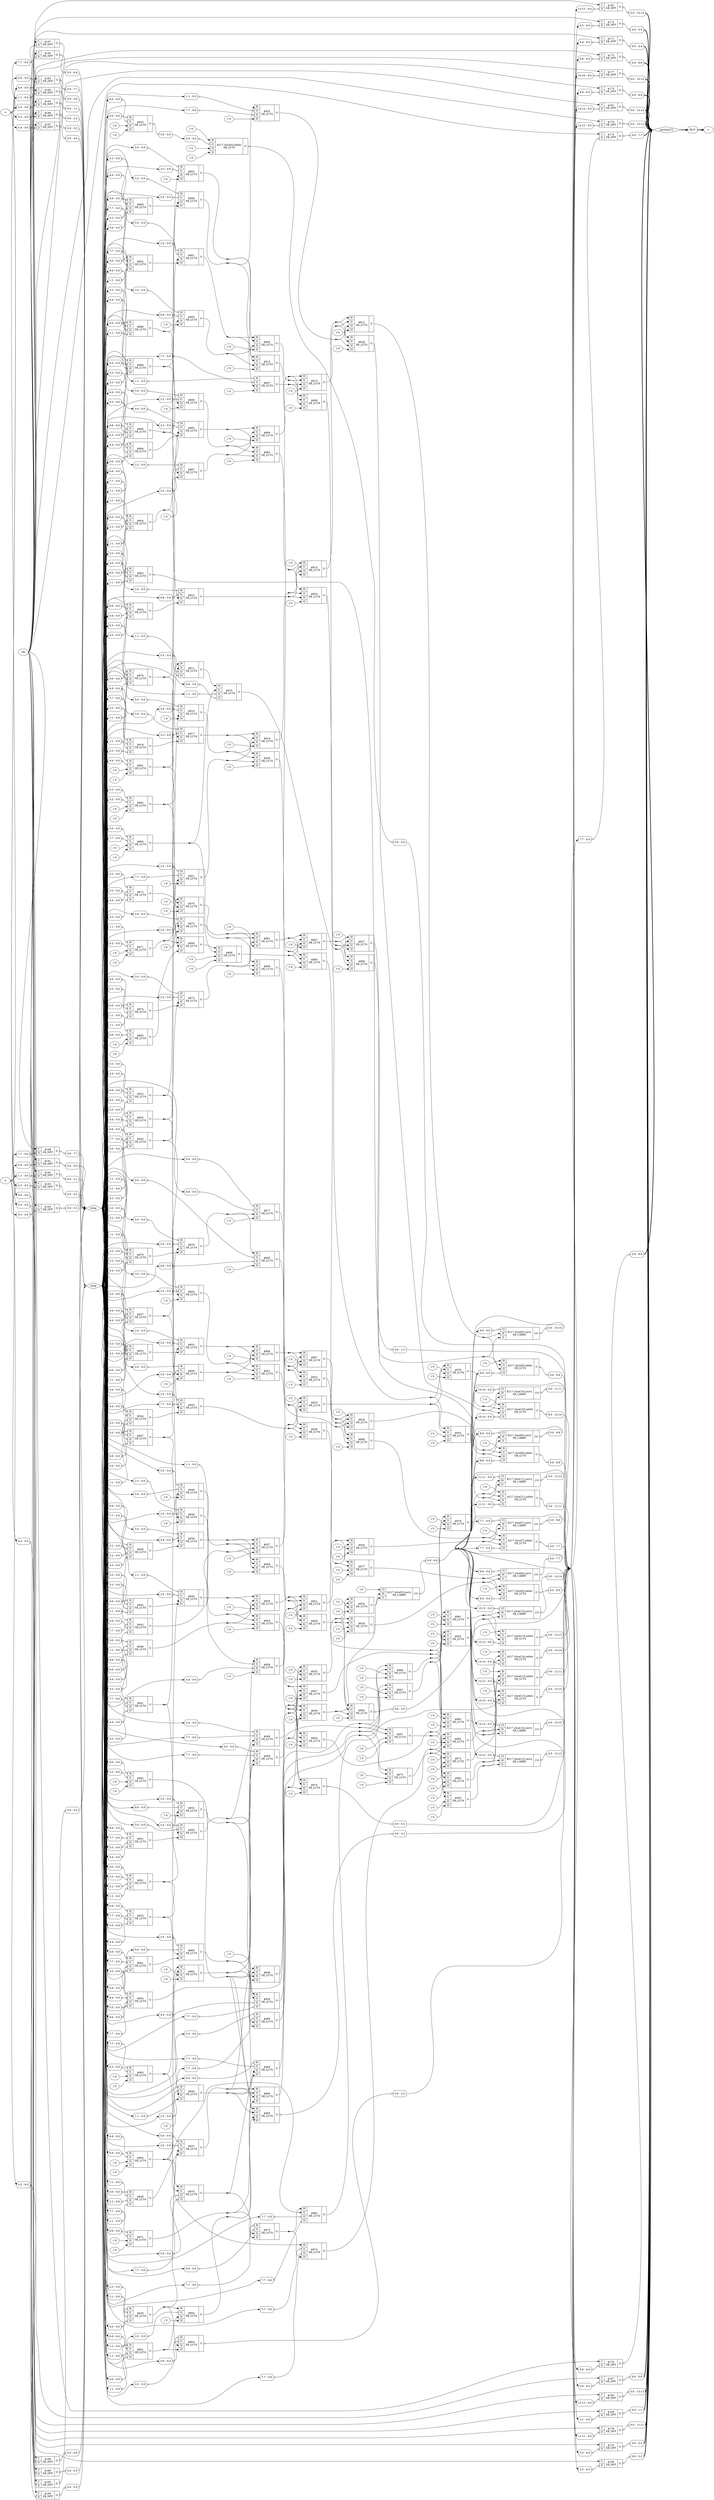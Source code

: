 digraph "multiplier" {
rankdir="LR";
remincross=true;
n151 [ shape=octagon, label="a", color="black", fontcolor="black" ];
n152 [ shape=diamond, label="areg", color="black", fontcolor="black" ];
n153 [ shape=octagon, label="b", color="black", fontcolor="black" ];
n154 [ shape=diamond, label="breg", color="black", fontcolor="black" ];
n155 [ shape=octagon, label="clk", color="black", fontcolor="black" ];
n156 [ shape=diamond, label="partials[7]", color="black", fontcolor="black" ];
n157 [ shape=octagon, label="y", color="black", fontcolor="black" ];
v2 [ label="1'0" ];
v3 [ label="1'0" ];
c163 [ shape=record, label="{{<p158> I0|<p159> I1|<p160> I2|<p161> I3}|$833\nSB_LUT4|{<p162> O}}" ];
x0 [ shape=record, style=rounded, label="<s0> 0:0 - 0:0 " ];
x0:e -> c163:p158:w [arrowhead=odiamond, arrowtail=odiamond, dir=both, color="black", label=""];
x1 [ shape=record, style=rounded, label="<s0> 0:0 - 0:0 " ];
x1:e -> c163:p159:w [arrowhead=odiamond, arrowtail=odiamond, dir=both, color="black", label=""];
x4 [ shape=record, style=rounded, label="<s0> 0:0 - 0:0 " ];
c163:p162:e -> x4:w [arrowhead=odiamond, arrowtail=odiamond, dir=both, color="black", label=""];
v5 [ label="1'0" ];
v6 [ label="1'0" ];
c164 [ shape=record, label="{{<p158> I0|<p159> I1|<p160> I2|<p161> I3}|$834\nSB_LUT4|{<p162> O}}" ];
v7 [ label="1'0" ];
v8 [ label="1'0" ];
c165 [ shape=record, label="{{<p158> I0|<p159> I1|<p160> I2|<p161> I3}|$835\nSB_LUT4|{<p162> O}}" ];
v9 [ label="1'0" ];
c166 [ shape=record, label="{{<p158> I0|<p159> I1|<p160> I2|<p161> I3}|$836\nSB_LUT4|{<p162> O}}" ];
c167 [ shape=record, label="{{<p158> I0|<p159> I1|<p160> I2|<p161> I3}|$837\nSB_LUT4|{<p162> O}}" ];
x10 [ shape=record, style=rounded, label="<s0> 0:0 - 0:0 " ];
x10:e -> c167:p158:w [arrowhead=odiamond, arrowtail=odiamond, dir=both, color="black", label=""];
x11 [ shape=record, style=rounded, label="<s0> 2:2 - 0:0 " ];
x11:e -> c167:p159:w [arrowhead=odiamond, arrowtail=odiamond, dir=both, color="black", label=""];
c168 [ shape=record, label="{{<p158> I0|<p159> I1|<p160> I2|<p161> I3}|$838\nSB_LUT4|{<p162> O}}" ];
x12 [ shape=record, style=rounded, label="<s0> 0:0 - 0:0 " ];
x12:e -> c168:p158:w [arrowhead=odiamond, arrowtail=odiamond, dir=both, color="black", label=""];
x13 [ shape=record, style=rounded, label="<s0> 1:1 - 0:0 " ];
x13:e -> c168:p159:w [arrowhead=odiamond, arrowtail=odiamond, dir=both, color="black", label=""];
x14 [ shape=record, style=rounded, label="<s0> 2:2 - 0:0 " ];
x14:e -> c168:p160:w [arrowhead=odiamond, arrowtail=odiamond, dir=both, color="black", label=""];
x15 [ shape=record, style=rounded, label="<s0> 1:1 - 0:0 " ];
x15:e -> c168:p161:w [arrowhead=odiamond, arrowtail=odiamond, dir=both, color="black", label=""];
c169 [ shape=record, label="{{<p158> I0|<p159> I1|<p160> I2|<p161> I3}|$839\nSB_LUT4|{<p162> O}}" ];
x16 [ shape=record, style=rounded, label="<s0> 0:0 - 0:0 " ];
x16:e -> c169:p158:w [arrowhead=odiamond, arrowtail=odiamond, dir=both, color="black", label=""];
x17 [ shape=record, style=rounded, label="<s0> 2:2 - 0:0 " ];
x17:e -> c169:p159:w [arrowhead=odiamond, arrowtail=odiamond, dir=both, color="black", label=""];
x18 [ shape=record, style=rounded, label="<s0> 1:1 - 0:0 " ];
x18:e -> c169:p160:w [arrowhead=odiamond, arrowtail=odiamond, dir=both, color="black", label=""];
x19 [ shape=record, style=rounded, label="<s0> 1:1 - 0:0 " ];
x19:e -> c169:p161:w [arrowhead=odiamond, arrowtail=odiamond, dir=both, color="black", label=""];
v22 [ label="1'0" ];
c170 [ shape=record, label="{{<p158> I0|<p159> I1|<p160> I2|<p161> I3}|$840\nSB_LUT4|{<p162> O}}" ];
x20 [ shape=record, style=rounded, label="<s0> 1:1 - 0:0 " ];
x20:e -> c170:p158:w [arrowhead=odiamond, arrowtail=odiamond, dir=both, color="black", label=""];
x21 [ shape=record, style=rounded, label="<s0> 2:2 - 0:0 " ];
x21:e -> c170:p159:w [arrowhead=odiamond, arrowtail=odiamond, dir=both, color="black", label=""];
c171 [ shape=record, label="{{<p158> I0|<p159> I1|<p160> I2|<p161> I3}|$841\nSB_LUT4|{<p162> O}}" ];
x23 [ shape=record, style=rounded, label="<s0> 0:0 - 0:0 " ];
x23:e -> c171:p158:w [arrowhead=odiamond, arrowtail=odiamond, dir=both, color="black", label=""];
x24 [ shape=record, style=rounded, label="<s0> 3:3 - 0:0 " ];
x24:e -> c171:p159:w [arrowhead=odiamond, arrowtail=odiamond, dir=both, color="black", label=""];
x25 [ shape=record, style=rounded, label="<s0> 2:2 - 0:0 " ];
x25:e -> c171:p160:w [arrowhead=odiamond, arrowtail=odiamond, dir=both, color="black", label=""];
x26 [ shape=record, style=rounded, label="<s0> 1:1 - 0:0 " ];
x26:e -> c171:p161:w [arrowhead=odiamond, arrowtail=odiamond, dir=both, color="black", label=""];
v29 [ label="1'0" ];
v30 [ label="1'0" ];
c172 [ shape=record, label="{{<p158> I0|<p159> I1|<p160> I2|<p161> I3}|$842\nSB_LUT4|{<p162> O}}" ];
x27 [ shape=record, style=rounded, label="<s0> 0:0 - 0:0 " ];
x27:e -> c172:p158:w [arrowhead=odiamond, arrowtail=odiamond, dir=both, color="black", label=""];
x28 [ shape=record, style=rounded, label="<s0> 3:3 - 0:0 " ];
x28:e -> c172:p159:w [arrowhead=odiamond, arrowtail=odiamond, dir=both, color="black", label=""];
v31 [ label="1'0" ];
c173 [ shape=record, label="{{<p158> I0|<p159> I1|<p160> I2|<p161> I3}|$843\nSB_LUT4|{<p162> O}}" ];
c174 [ shape=record, label="{{<p158> I0|<p159> I1|<p160> I2|<p161> I3}|$844\nSB_LUT4|{<p162> O}}" ];
x32 [ shape=record, style=rounded, label="<s0> 1:1 - 0:0 " ];
x32:e -> c174:p158:w [arrowhead=odiamond, arrowtail=odiamond, dir=both, color="black", label=""];
x33 [ shape=record, style=rounded, label="<s0> 2:2 - 0:0 " ];
x33:e -> c174:p159:w [arrowhead=odiamond, arrowtail=odiamond, dir=both, color="black", label=""];
c175 [ shape=record, label="{{<p158> I0|<p159> I1|<p160> I2|<p161> I3}|$845\nSB_LUT4|{<p162> O}}" ];
x34 [ shape=record, style=rounded, label="<s0> 0:0 - 0:0 " ];
x34:e -> c175:p158:w [arrowhead=odiamond, arrowtail=odiamond, dir=both, color="black", label=""];
x35 [ shape=record, style=rounded, label="<s0> 2:2 - 0:0 " ];
x35:e -> c175:p159:w [arrowhead=odiamond, arrowtail=odiamond, dir=both, color="black", label=""];
x36 [ shape=record, style=rounded, label="<s0> 3:3 - 0:0 " ];
x36:e -> c175:p160:w [arrowhead=odiamond, arrowtail=odiamond, dir=both, color="black", label=""];
x37 [ shape=record, style=rounded, label="<s0> 1:1 - 0:0 " ];
x37:e -> c175:p161:w [arrowhead=odiamond, arrowtail=odiamond, dir=both, color="black", label=""];
v40 [ label="1'0" ];
c176 [ shape=record, label="{{<p158> I0|<p159> I1|<p160> I2|<p161> I3}|$846\nSB_LUT4|{<p162> O}}" ];
x38 [ shape=record, style=rounded, label="<s0> 2:2 - 0:0 " ];
x38:e -> c176:p158:w [arrowhead=odiamond, arrowtail=odiamond, dir=both, color="black", label=""];
x39 [ shape=record, style=rounded, label="<s0> 2:2 - 0:0 " ];
x39:e -> c176:p159:w [arrowhead=odiamond, arrowtail=odiamond, dir=both, color="black", label=""];
c177 [ shape=record, label="{{<p158> I0|<p159> I1|<p160> I2|<p161> I3}|$847\nSB_LUT4|{<p162> O}}" ];
x41 [ shape=record, style=rounded, label="<s0> 0:0 - 0:0 " ];
x41:e -> c177:p158:w [arrowhead=odiamond, arrowtail=odiamond, dir=both, color="black", label=""];
x42 [ shape=record, style=rounded, label="<s0> 4:4 - 0:0 " ];
x42:e -> c177:p159:w [arrowhead=odiamond, arrowtail=odiamond, dir=both, color="black", label=""];
x43 [ shape=record, style=rounded, label="<s0> 3:3 - 0:0 " ];
x43:e -> c177:p160:w [arrowhead=odiamond, arrowtail=odiamond, dir=both, color="black", label=""];
x44 [ shape=record, style=rounded, label="<s0> 1:1 - 0:0 " ];
x44:e -> c177:p161:w [arrowhead=odiamond, arrowtail=odiamond, dir=both, color="black", label=""];
c178 [ shape=record, label="{{<p158> I0|<p159> I1|<p160> I2|<p161> I3}|$848\nSB_LUT4|{<p162> O}}" ];
x45 [ shape=record, style=rounded, label="<s0> 0:0 - 0:0 " ];
x45:e -> c178:p158:w [arrowhead=odiamond, arrowtail=odiamond, dir=both, color="black", label=""];
x46 [ shape=record, style=rounded, label="<s0> 4:4 - 0:0 " ];
x46:e -> c178:p159:w [arrowhead=odiamond, arrowtail=odiamond, dir=both, color="black", label=""];
x47 [ shape=record, style=rounded, label="<s0> 1:1 - 0:0 " ];
x47:e -> c178:p160:w [arrowhead=odiamond, arrowtail=odiamond, dir=both, color="black", label=""];
x48 [ shape=record, style=rounded, label="<s0> 3:3 - 0:0 " ];
x48:e -> c178:p161:w [arrowhead=odiamond, arrowtail=odiamond, dir=both, color="black", label=""];
v49 [ label="1'0" ];
c179 [ shape=record, label="{{<p158> I0|<p159> I1|<p160> I2|<p161> I3}|$849\nSB_LUT4|{<p162> O}}" ];
v50 [ label="1'0" ];
c180 [ shape=record, label="{{<p158> I0|<p159> I1|<p160> I2|<p161> I3}|$850\nSB_LUT4|{<p162> O}}" ];
v51 [ label="1'0" ];
c181 [ shape=record, label="{{<p158> I0|<p159> I1|<p160> I2|<p161> I3}|$851\nSB_LUT4|{<p162> O}}" ];
c182 [ shape=record, label="{{<p158> I0|<p159> I1|<p160> I2|<p161> I3}|$852\nSB_LUT4|{<p162> O}}" ];
x52 [ shape=record, style=rounded, label="<s0> 2:2 - 0:0 " ];
x52:e -> c182:p158:w [arrowhead=odiamond, arrowtail=odiamond, dir=both, color="black", label=""];
x53 [ shape=record, style=rounded, label="<s0> 2:2 - 0:0 " ];
x53:e -> c182:p159:w [arrowhead=odiamond, arrowtail=odiamond, dir=both, color="black", label=""];
c183 [ shape=record, label="{{<p158> I0|<p159> I1|<p160> I2|<p161> I3}|$853\nSB_LUT4|{<p162> O}}" ];
x54 [ shape=record, style=rounded, label="<s0> 0:0 - 0:0 " ];
x54:e -> c183:p158:w [arrowhead=odiamond, arrowtail=odiamond, dir=both, color="black", label=""];
x55 [ shape=record, style=rounded, label="<s0> 3:3 - 0:0 " ];
x55:e -> c183:p159:w [arrowhead=odiamond, arrowtail=odiamond, dir=both, color="black", label=""];
x56 [ shape=record, style=rounded, label="<s0> 4:4 - 0:0 " ];
x56:e -> c183:p160:w [arrowhead=odiamond, arrowtail=odiamond, dir=both, color="black", label=""];
x57 [ shape=record, style=rounded, label="<s0> 1:1 - 0:0 " ];
x57:e -> c183:p161:w [arrowhead=odiamond, arrowtail=odiamond, dir=both, color="black", label=""];
v60 [ label="1'0" ];
c184 [ shape=record, label="{{<p158> I0|<p159> I1|<p160> I2|<p161> I3}|$854\nSB_LUT4|{<p162> O}}" ];
x58 [ shape=record, style=rounded, label="<s0> 3:3 - 0:0 " ];
x58:e -> c184:p158:w [arrowhead=odiamond, arrowtail=odiamond, dir=both, color="black", label=""];
x59 [ shape=record, style=rounded, label="<s0> 2:2 - 0:0 " ];
x59:e -> c184:p159:w [arrowhead=odiamond, arrowtail=odiamond, dir=both, color="black", label=""];
c185 [ shape=record, label="{{<p158> I0|<p159> I1|<p160> I2|<p161> I3}|$855\nSB_LUT4|{<p162> O}}" ];
x61 [ shape=record, style=rounded, label="<s0> 0:0 - 0:0 " ];
x61:e -> c185:p158:w [arrowhead=odiamond, arrowtail=odiamond, dir=both, color="black", label=""];
x62 [ shape=record, style=rounded, label="<s0> 5:5 - 0:0 " ];
x62:e -> c185:p159:w [arrowhead=odiamond, arrowtail=odiamond, dir=both, color="black", label=""];
x63 [ shape=record, style=rounded, label="<s0> 4:4 - 0:0 " ];
x63:e -> c185:p160:w [arrowhead=odiamond, arrowtail=odiamond, dir=both, color="black", label=""];
x64 [ shape=record, style=rounded, label="<s0> 1:1 - 0:0 " ];
x64:e -> c185:p161:w [arrowhead=odiamond, arrowtail=odiamond, dir=both, color="black", label=""];
v67 [ label="1'0" ];
c186 [ shape=record, label="{{<p158> I0|<p159> I1|<p160> I2|<p161> I3}|$856\nSB_LUT4|{<p162> O}}" ];
x65 [ shape=record, style=rounded, label="<s0> 0:0 - 0:0 " ];
x65:e -> c186:p158:w [arrowhead=odiamond, arrowtail=odiamond, dir=both, color="black", label=""];
x66 [ shape=record, style=rounded, label="<s0> 5:5 - 0:0 " ];
x66:e -> c186:p159:w [arrowhead=odiamond, arrowtail=odiamond, dir=both, color="black", label=""];
c187 [ shape=record, label="{{<p158> I0|<p159> I1|<p160> I2|<p161> I3}|$857\nSB_LUT4|{<p162> O}}" ];
x68 [ shape=record, style=rounded, label="<s0> 1:1 - 0:0 " ];
x68:e -> c187:p158:w [arrowhead=odiamond, arrowtail=odiamond, dir=both, color="black", label=""];
x69 [ shape=record, style=rounded, label="<s0> 4:4 - 0:0 " ];
x69:e -> c187:p159:w [arrowhead=odiamond, arrowtail=odiamond, dir=both, color="black", label=""];
x70 [ shape=record, style=rounded, label="<s0> 2:2 - 0:0 " ];
x70:e -> c187:p160:w [arrowhead=odiamond, arrowtail=odiamond, dir=both, color="black", label=""];
x71 [ shape=record, style=rounded, label="<s0> 3:3 - 0:0 " ];
x71:e -> c187:p161:w [arrowhead=odiamond, arrowtail=odiamond, dir=both, color="black", label=""];
v74 [ label="1'0" ];
c188 [ shape=record, label="{{<p158> I0|<p159> I1|<p160> I2|<p161> I3}|$858\nSB_LUT4|{<p162> O}}" ];
x72 [ shape=record, style=rounded, label="<s0> 1:1 - 0:0 " ];
x72:e -> c188:p159:w [arrowhead=odiamond, arrowtail=odiamond, dir=both, color="black", label=""];
x73 [ shape=record, style=rounded, label="<s0> 4:4 - 0:0 " ];
x73:e -> c188:p160:w [arrowhead=odiamond, arrowtail=odiamond, dir=both, color="black", label=""];
v75 [ label="1'0" ];
c189 [ shape=record, label="{{<p158> I0|<p159> I1|<p160> I2|<p161> I3}|$859\nSB_LUT4|{<p162> O}}" ];
c190 [ shape=record, label="{{<p158> I0|<p159> I1|<p160> I2|<p161> I3}|$860\nSB_LUT4|{<p162> O}}" ];
c191 [ shape=record, label="{{<p158> I0|<p159> I1|<p160> I2|<p161> I3}|$861\nSB_LUT4|{<p162> O}}" ];
x76 [ shape=record, style=rounded, label="<s0> 0:0 - 0:0 " ];
x76:e -> c191:p158:w [arrowhead=odiamond, arrowtail=odiamond, dir=both, color="black", label=""];
x77 [ shape=record, style=rounded, label="<s0> 0:0 - 0:0 " ];
x77:e -> c191:p159:w [arrowhead=odiamond, arrowtail=odiamond, dir=both, color="black", label=""];
x78 [ shape=record, style=rounded, label="<s0> 1:1 - 0:0 " ];
x78:e -> c191:p160:w [arrowhead=odiamond, arrowtail=odiamond, dir=both, color="black", label=""];
x79 [ shape=record, style=rounded, label="<s0> 1:1 - 0:0 " ];
x79:e -> c191:p161:w [arrowhead=odiamond, arrowtail=odiamond, dir=both, color="black", label=""];
v80 [ label="1'0" ];
c192 [ shape=record, label="{{<p158> I0|<p159> I1|<p160> I2|<p161> I3}|$862\nSB_LUT4|{<p162> O}}" ];
x81 [ shape=record, style=rounded, label="<s0> 0:0 - 5:5 " ];
c192:p162:e -> x81:w [arrowhead=odiamond, arrowtail=odiamond, dir=both, color="black", label=""];
c193 [ shape=record, label="{{<p158> I0|<p159> I1|<p160> I2|<p161> I3}|$863\nSB_LUT4|{<p162> O}}" ];
x82 [ shape=record, style=rounded, label="<s0> 0:0 - 0:0 " ];
x82:e -> c193:p158:w [arrowhead=odiamond, arrowtail=odiamond, dir=both, color="black", label=""];
x83 [ shape=record, style=rounded, label="<s0> 1:1 - 0:0 " ];
x83:e -> c193:p159:w [arrowhead=odiamond, arrowtail=odiamond, dir=both, color="black", label=""];
x84 [ shape=record, style=rounded, label="<s0> 0:0 - 0:0 " ];
x84:e -> c193:p160:w [arrowhead=odiamond, arrowtail=odiamond, dir=both, color="black", label=""];
x85 [ shape=record, style=rounded, label="<s0> 1:1 - 0:0 " ];
x85:e -> c193:p161:w [arrowhead=odiamond, arrowtail=odiamond, dir=both, color="black", label=""];
x86 [ shape=record, style=rounded, label="<s0> 0:0 - 1:1 " ];
c193:p162:e -> x86:w [arrowhead=odiamond, arrowtail=odiamond, dir=both, color="black", label=""];
c194 [ shape=record, label="{{<p158> I0|<p159> I1|<p160> I2|<p161> I3}|$864\nSB_LUT4|{<p162> O}}" ];
x87 [ shape=record, style=rounded, label="<s0> 0:0 - 0:0 " ];
x87:e -> c194:p158:w [arrowhead=odiamond, arrowtail=odiamond, dir=both, color="black", label=""];
x88 [ shape=record, style=rounded, label="<s0> 2:2 - 0:0 " ];
x88:e -> c194:p159:w [arrowhead=odiamond, arrowtail=odiamond, dir=both, color="black", label=""];
x89 [ shape=record, style=rounded, label="<s0> 0:0 - 2:2 " ];
c194:p162:e -> x89:w [arrowhead=odiamond, arrowtail=odiamond, dir=both, color="black", label=""];
c195 [ shape=record, label="{{<p158> I0|<p159> I1|<p160> I2|<p161> I3}|$865\nSB_LUT4|{<p162> O}}" ];
x90 [ shape=record, style=rounded, label="<s0> 0:0 - 3:3 " ];
c195:p162:e -> x90:w [arrowhead=odiamond, arrowtail=odiamond, dir=both, color="black", label=""];
v91 [ label="1'0" ];
c196 [ shape=record, label="{{<p158> I0|<p159> I1|<p160> I2|<p161> I3}|$866\nSB_LUT4|{<p162> O}}" ];
v92 [ label="1'0" ];
c197 [ shape=record, label="{{<p158> I0|<p159> I1|<p160> I2|<p161> I3}|$867\nSB_LUT4|{<p162> O}}" ];
v93 [ label="1'0" ];
c198 [ shape=record, label="{{<p158> I0|<p159> I1|<p160> I2|<p161> I3}|$868\nSB_LUT4|{<p162> O}}" ];
v94 [ label="1'0" ];
c199 [ shape=record, label="{{<p158> I0|<p159> I1|<p160> I2|<p161> I3}|$869\nSB_LUT4|{<p162> O}}" ];
v95 [ label="1'0" ];
v96 [ label="1'0" ];
c200 [ shape=record, label="{{<p158> I0|<p159> I1|<p160> I2|<p161> I3}|$870\nSB_LUT4|{<p162> O}}" ];
v99 [ label="1'0" ];
v100 [ label="1'0" ];
c201 [ shape=record, label="{{<p158> I0|<p159> I1|<p160> I2|<p161> I3}|$871\nSB_LUT4|{<p162> O}}" ];
x97 [ shape=record, style=rounded, label="<s0> 1:1 - 0:0 " ];
x97:e -> c201:p158:w [arrowhead=odiamond, arrowtail=odiamond, dir=both, color="black", label=""];
x98 [ shape=record, style=rounded, label="<s0> 5:5 - 0:0 " ];
x98:e -> c201:p159:w [arrowhead=odiamond, arrowtail=odiamond, dir=both, color="black", label=""];
c202 [ shape=record, label="{{<p158> I0|<p159> I1|<p160> I2|<p161> I3}|$872\nSB_LUT4|{<p162> O}}" ];
x101 [ shape=record, style=rounded, label="<s0> 2:2 - 0:0 " ];
x101:e -> c202:p158:w [arrowhead=odiamond, arrowtail=odiamond, dir=both, color="black", label=""];
x102 [ shape=record, style=rounded, label="<s0> 4:4 - 0:0 " ];
x102:e -> c202:p159:w [arrowhead=odiamond, arrowtail=odiamond, dir=both, color="black", label=""];
x103 [ shape=record, style=rounded, label="<s0> 3:3 - 0:0 " ];
x103:e -> c202:p160:w [arrowhead=odiamond, arrowtail=odiamond, dir=both, color="black", label=""];
x104 [ shape=record, style=rounded, label="<s0> 3:3 - 0:0 " ];
x104:e -> c202:p161:w [arrowhead=odiamond, arrowtail=odiamond, dir=both, color="black", label=""];
c203 [ shape=record, label="{{<p158> I0|<p159> I1|<p160> I2|<p161> I3}|$873\nSB_LUT4|{<p162> O}}" ];
x105 [ shape=record, style=rounded, label="<s0> 3:3 - 0:0 " ];
x105:e -> c203:p158:w [arrowhead=odiamond, arrowtail=odiamond, dir=both, color="black", label=""];
x106 [ shape=record, style=rounded, label="<s0> 2:2 - 0:0 " ];
x106:e -> c203:p159:w [arrowhead=odiamond, arrowtail=odiamond, dir=both, color="black", label=""];
c204 [ shape=record, label="{{<p158> I0|<p159> I1|<p160> I2|<p161> I3}|$874\nSB_LUT4|{<p162> O}}" ];
x107 [ shape=record, style=rounded, label="<s0> 0:0 - 0:0 " ];
x107:e -> c204:p158:w [arrowhead=odiamond, arrowtail=odiamond, dir=both, color="black", label=""];
x108 [ shape=record, style=rounded, label="<s0> 4:4 - 0:0 " ];
x108:e -> c204:p159:w [arrowhead=odiamond, arrowtail=odiamond, dir=both, color="black", label=""];
x109 [ shape=record, style=rounded, label="<s0> 5:5 - 0:0 " ];
x109:e -> c204:p160:w [arrowhead=odiamond, arrowtail=odiamond, dir=both, color="black", label=""];
x110 [ shape=record, style=rounded, label="<s0> 1:1 - 0:0 " ];
x110:e -> c204:p161:w [arrowhead=odiamond, arrowtail=odiamond, dir=both, color="black", label=""];
v113 [ label="1'0" ];
c205 [ shape=record, label="{{<p158> I0|<p159> I1|<p160> I2|<p161> I3}|$875\nSB_LUT4|{<p162> O}}" ];
x111 [ shape=record, style=rounded, label="<s0> 4:4 - 0:0 " ];
x111:e -> c205:p158:w [arrowhead=odiamond, arrowtail=odiamond, dir=both, color="black", label=""];
x112 [ shape=record, style=rounded, label="<s0> 2:2 - 0:0 " ];
x112:e -> c205:p159:w [arrowhead=odiamond, arrowtail=odiamond, dir=both, color="black", label=""];
c206 [ shape=record, label="{{<p158> I0|<p159> I1|<p160> I2|<p161> I3}|$876\nSB_LUT4|{<p162> O}}" ];
x114 [ shape=record, style=rounded, label="<s0> 0:0 - 0:0 " ];
x114:e -> c206:p158:w [arrowhead=odiamond, arrowtail=odiamond, dir=both, color="black", label=""];
x115 [ shape=record, style=rounded, label="<s0> 6:6 - 0:0 " ];
x115:e -> c206:p159:w [arrowhead=odiamond, arrowtail=odiamond, dir=both, color="black", label=""];
x116 [ shape=record, style=rounded, label="<s0> 5:5 - 0:0 " ];
x116:e -> c206:p160:w [arrowhead=odiamond, arrowtail=odiamond, dir=both, color="black", label=""];
x117 [ shape=record, style=rounded, label="<s0> 1:1 - 0:0 " ];
x117:e -> c206:p161:w [arrowhead=odiamond, arrowtail=odiamond, dir=both, color="black", label=""];
v120 [ label="1'0" ];
c207 [ shape=record, label="{{<p158> I0|<p159> I1|<p160> I2|<p161> I3}|$877\nSB_LUT4|{<p162> O}}" ];
x118 [ shape=record, style=rounded, label="<s0> 0:0 - 0:0 " ];
x118:e -> c207:p158:w [arrowhead=odiamond, arrowtail=odiamond, dir=both, color="black", label=""];
x119 [ shape=record, style=rounded, label="<s0> 6:6 - 0:0 " ];
x119:e -> c207:p159:w [arrowhead=odiamond, arrowtail=odiamond, dir=both, color="black", label=""];
c208 [ shape=record, label="{{<p158> I0|<p159> I1|<p160> I2|<p161> I3}|$878\nSB_LUT4|{<p162> O}}" ];
x121 [ shape=record, style=rounded, label="<s0> 0:0 - 0:0 " ];
x121:e -> c208:p158:w [arrowhead=odiamond, arrowtail=odiamond, dir=both, color="black", label=""];
x122 [ shape=record, style=rounded, label="<s0> 5:5 - 0:0 " ];
x122:e -> c208:p159:w [arrowhead=odiamond, arrowtail=odiamond, dir=both, color="black", label=""];
c209 [ shape=record, label="{{<p158> I0|<p159> I1|<p160> I2|<p161> I3}|$879\nSB_LUT4|{<p162> O}}" ];
x123 [ shape=record, style=rounded, label="<s0> 1:1 - 0:0 " ];
x123:e -> c209:p158:w [arrowhead=odiamond, arrowtail=odiamond, dir=both, color="black", label=""];
x124 [ shape=record, style=rounded, label="<s0> 2:2 - 0:0 " ];
x124:e -> c209:p159:w [arrowhead=odiamond, arrowtail=odiamond, dir=both, color="black", label=""];
x125 [ shape=record, style=rounded, label="<s0> 3:3 - 0:0 " ];
x125:e -> c209:p160:w [arrowhead=odiamond, arrowtail=odiamond, dir=both, color="black", label=""];
x126 [ shape=record, style=rounded, label="<s0> 4:4 - 0:0 " ];
x126:e -> c209:p161:w [arrowhead=odiamond, arrowtail=odiamond, dir=both, color="black", label=""];
v127 [ label="1'0" ];
c210 [ shape=record, label="{{<p158> I0|<p159> I1|<p160> I2|<p161> I3}|$880\nSB_LUT4|{<p162> O}}" ];
v128 [ label="1'0" ];
c211 [ shape=record, label="{{<p158> I0|<p159> I1|<p160> I2|<p161> I3}|$881\nSB_LUT4|{<p162> O}}" ];
v129 [ label="1'0" ];
c212 [ shape=record, label="{{<p158> I0|<p159> I1|<p160> I2|<p161> I3}|$882\nSB_LUT4|{<p162> O}}" ];
c213 [ shape=record, label="{{<p158> I0|<p159> I1|<p160> I2|<p161> I3}|$883\nSB_LUT4|{<p162> O}}" ];
x130 [ shape=record, style=rounded, label="<s0> 4:4 - 0:0 " ];
x130:e -> c213:p158:w [arrowhead=odiamond, arrowtail=odiamond, dir=both, color="black", label=""];
x131 [ shape=record, style=rounded, label="<s0> 2:2 - 0:0 " ];
x131:e -> c213:p159:w [arrowhead=odiamond, arrowtail=odiamond, dir=both, color="black", label=""];
c214 [ shape=record, label="{{<p158> I0|<p159> I1|<p160> I2|<p161> I3}|$884\nSB_LUT4|{<p162> O}}" ];
x132 [ shape=record, style=rounded, label="<s0> 0:0 - 0:0 " ];
x132:e -> c214:p158:w [arrowhead=odiamond, arrowtail=odiamond, dir=both, color="black", label=""];
x133 [ shape=record, style=rounded, label="<s0> 5:5 - 0:0 " ];
x133:e -> c214:p159:w [arrowhead=odiamond, arrowtail=odiamond, dir=both, color="black", label=""];
x134 [ shape=record, style=rounded, label="<s0> 6:6 - 0:0 " ];
x134:e -> c214:p160:w [arrowhead=odiamond, arrowtail=odiamond, dir=both, color="black", label=""];
x135 [ shape=record, style=rounded, label="<s0> 1:1 - 0:0 " ];
x135:e -> c214:p161:w [arrowhead=odiamond, arrowtail=odiamond, dir=both, color="black", label=""];
v138 [ label="1'0" ];
c215 [ shape=record, label="{{<p158> I0|<p159> I1|<p160> I2|<p161> I3}|$885\nSB_LUT4|{<p162> O}}" ];
x136 [ shape=record, style=rounded, label="<s0> 5:5 - 0:0 " ];
x136:e -> c215:p158:w [arrowhead=odiamond, arrowtail=odiamond, dir=both, color="black", label=""];
x137 [ shape=record, style=rounded, label="<s0> 2:2 - 0:0 " ];
x137:e -> c215:p159:w [arrowhead=odiamond, arrowtail=odiamond, dir=both, color="black", label=""];
c216 [ shape=record, label="{{<p158> I0|<p159> I1|<p160> I2|<p161> I3}|$886\nSB_LUT4|{<p162> O}}" ];
x139 [ shape=record, style=rounded, label="<s0> 0:0 - 0:0 " ];
x139:e -> c216:p158:w [arrowhead=odiamond, arrowtail=odiamond, dir=both, color="black", label=""];
x140 [ shape=record, style=rounded, label="<s0> 7:7 - 0:0 " ];
x140:e -> c216:p159:w [arrowhead=odiamond, arrowtail=odiamond, dir=both, color="black", label=""];
x141 [ shape=record, style=rounded, label="<s0> 6:6 - 0:0 " ];
x141:e -> c216:p160:w [arrowhead=odiamond, arrowtail=odiamond, dir=both, color="black", label=""];
x142 [ shape=record, style=rounded, label="<s0> 1:1 - 0:0 " ];
x142:e -> c216:p161:w [arrowhead=odiamond, arrowtail=odiamond, dir=both, color="black", label=""];
v145 [ label="1'0" ];
c217 [ shape=record, label="{{<p158> I0|<p159> I1|<p160> I2|<p161> I3}|$887\nSB_LUT4|{<p162> O}}" ];
x143 [ shape=record, style=rounded, label="<s0> 2:2 - 0:0 " ];
x143:e -> c217:p158:w [arrowhead=odiamond, arrowtail=odiamond, dir=both, color="black", label=""];
x144 [ shape=record, style=rounded, label="<s0> 5:5 - 0:0 " ];
x144:e -> c217:p159:w [arrowhead=odiamond, arrowtail=odiamond, dir=both, color="black", label=""];
c218 [ shape=record, label="{{<p158> I0|<p159> I1|<p160> I2|<p161> I3}|$888\nSB_LUT4|{<p162> O}}" ];
x146 [ shape=record, style=rounded, label="<s0> 3:3 - 0:0 " ];
x146:e -> c218:p158:w [arrowhead=odiamond, arrowtail=odiamond, dir=both, color="black", label=""];
x147 [ shape=record, style=rounded, label="<s0> 4:4 - 0:0 " ];
x147:e -> c218:p159:w [arrowhead=odiamond, arrowtail=odiamond, dir=both, color="black", label=""];
x148 [ shape=record, style=rounded, label="<s0> 4:4 - 0:0 " ];
x148:e -> c218:p160:w [arrowhead=odiamond, arrowtail=odiamond, dir=both, color="black", label=""];
x149 [ shape=record, style=rounded, label="<s0> 3:3 - 0:0 " ];
x149:e -> c218:p161:w [arrowhead=odiamond, arrowtail=odiamond, dir=both, color="black", label=""];
v150 [ label="1'0" ];
v151 [ label="1'0" ];
c219 [ shape=record, label="{{<p158> I0|<p159> I1|<p160> I2|<p161> I3}|$889\nSB_LUT4|{<p162> O}}" ];
c220 [ shape=record, label="{{<p158> I0|<p159> I1|<p160> I2|<p161> I3}|$890\nSB_LUT4|{<p162> O}}" ];
v154 [ label="1'0" ];
v155 [ label="1'0" ];
c221 [ shape=record, label="{{<p158> I0|<p159> I1|<p160> I2|<p161> I3}|$891\nSB_LUT4|{<p162> O}}" ];
x152 [ shape=record, style=rounded, label="<s0> 2:2 - 0:0 " ];
x152:e -> c221:p158:w [arrowhead=odiamond, arrowtail=odiamond, dir=both, color="black", label=""];
x153 [ shape=record, style=rounded, label="<s0> 4:4 - 0:0 " ];
x153:e -> c221:p159:w [arrowhead=odiamond, arrowtail=odiamond, dir=both, color="black", label=""];
v158 [ label="1'0" ];
v159 [ label="1'0" ];
c222 [ shape=record, label="{{<p158> I0|<p159> I1|<p160> I2|<p161> I3}|$892\nSB_LUT4|{<p162> O}}" ];
x156 [ shape=record, style=rounded, label="<s0> 3:3 - 0:0 " ];
x156:e -> c222:p158:w [arrowhead=odiamond, arrowtail=odiamond, dir=both, color="black", label=""];
x157 [ shape=record, style=rounded, label="<s0> 3:3 - 0:0 " ];
x157:e -> c222:p159:w [arrowhead=odiamond, arrowtail=odiamond, dir=both, color="black", label=""];
v162 [ label="1'0" ];
v163 [ label="1'0" ];
c223 [ shape=record, label="{{<p158> I0|<p159> I1|<p160> I2|<p161> I3}|$893\nSB_LUT4|{<p162> O}}" ];
x160 [ shape=record, style=rounded, label="<s0> 1:1 - 0:0 " ];
x160:e -> c223:p158:w [arrowhead=odiamond, arrowtail=odiamond, dir=both, color="black", label=""];
x161 [ shape=record, style=rounded, label="<s0> 6:6 - 0:0 " ];
x161:e -> c223:p159:w [arrowhead=odiamond, arrowtail=odiamond, dir=both, color="black", label=""];
v166 [ label="1'0" ];
v167 [ label="1'0" ];
c224 [ shape=record, label="{{<p158> I0|<p159> I1|<p160> I2|<p161> I3}|$894\nSB_LUT4|{<p162> O}}" ];
x164 [ shape=record, style=rounded, label="<s0> 0:0 - 0:0 " ];
x164:e -> c224:p158:w [arrowhead=odiamond, arrowtail=odiamond, dir=both, color="black", label=""];
x165 [ shape=record, style=rounded, label="<s0> 7:7 - 0:0 " ];
x165:e -> c224:p159:w [arrowhead=odiamond, arrowtail=odiamond, dir=both, color="black", label=""];
v170 [ label="1'0" ];
c225 [ shape=record, label="{{<p158> I0|<p159> I1|<p160> I2|<p161> I3}|$895\nSB_LUT4|{<p162> O}}" ];
x168 [ shape=record, style=rounded, label="<s0> 0:0 - 0:0 " ];
x168:e -> c225:p159:w [arrowhead=odiamond, arrowtail=odiamond, dir=both, color="black", label=""];
x169 [ shape=record, style=rounded, label="<s0> 6:6 - 0:0 " ];
x169:e -> c225:p160:w [arrowhead=odiamond, arrowtail=odiamond, dir=both, color="black", label=""];
v171 [ label="1'0" ];
c226 [ shape=record, label="{{<p158> I0|<p159> I1|<p160> I2|<p161> I3}|$896\nSB_LUT4|{<p162> O}}" ];
v172 [ label="1'0" ];
c227 [ shape=record, label="{{<p158> I0|<p159> I1|<p160> I2|<p161> I3}|$897\nSB_LUT4|{<p162> O}}" ];
v173 [ label="1'0" ];
c228 [ shape=record, label="{{<p158> I0|<p159> I1|<p160> I2|<p161> I3}|$898\nSB_LUT4|{<p162> O}}" ];
v174 [ label="1'0" ];
c229 [ shape=record, label="{{<p158> I0|<p159> I1|<p160> I2|<p161> I3}|$899\nSB_LUT4|{<p162> O}}" ];
v175 [ label="1'0" ];
c230 [ shape=record, label="{{<p158> I0|<p159> I1|<p160> I2|<p161> I3}|$900\nSB_LUT4|{<p162> O}}" ];
c231 [ shape=record, label="{{<p158> I0|<p159> I1|<p160> I2|<p161> I3}|$901\nSB_LUT4|{<p162> O}}" ];
x176 [ shape=record, style=rounded, label="<s0> 5:5 - 0:0 " ];
x176:e -> c231:p158:w [arrowhead=odiamond, arrowtail=odiamond, dir=both, color="black", label=""];
x177 [ shape=record, style=rounded, label="<s0> 2:2 - 0:0 " ];
x177:e -> c231:p159:w [arrowhead=odiamond, arrowtail=odiamond, dir=both, color="black", label=""];
c232 [ shape=record, label="{{<p158> I0|<p159> I1|<p160> I2|<p161> I3}|$902\nSB_LUT4|{<p162> O}}" ];
x178 [ shape=record, style=rounded, label="<s0> 0:0 - 0:0 " ];
x178:e -> c232:p158:w [arrowhead=odiamond, arrowtail=odiamond, dir=both, color="black", label=""];
x179 [ shape=record, style=rounded, label="<s0> 6:6 - 0:0 " ];
x179:e -> c232:p159:w [arrowhead=odiamond, arrowtail=odiamond, dir=both, color="black", label=""];
x180 [ shape=record, style=rounded, label="<s0> 7:7 - 0:0 " ];
x180:e -> c232:p160:w [arrowhead=odiamond, arrowtail=odiamond, dir=both, color="black", label=""];
x181 [ shape=record, style=rounded, label="<s0> 1:1 - 0:0 " ];
x181:e -> c232:p161:w [arrowhead=odiamond, arrowtail=odiamond, dir=both, color="black", label=""];
v184 [ label="1'0" ];
c233 [ shape=record, label="{{<p158> I0|<p159> I1|<p160> I2|<p161> I3}|$903\nSB_LUT4|{<p162> O}}" ];
x182 [ shape=record, style=rounded, label="<s0> 5:5 - 0:0 " ];
x182:e -> c233:p158:w [arrowhead=odiamond, arrowtail=odiamond, dir=both, color="black", label=""];
x183 [ shape=record, style=rounded, label="<s0> 3:3 - 0:0 " ];
x183:e -> c233:p159:w [arrowhead=odiamond, arrowtail=odiamond, dir=both, color="black", label=""];
c234 [ shape=record, label="{{<p158> I0|<p159> I1|<p160> I2|<p161> I3}|$904\nSB_LUT4|{<p162> O}}" ];
x185 [ shape=record, style=rounded, label="<s0> 6:6 - 0:0 " ];
x185:e -> c234:p158:w [arrowhead=odiamond, arrowtail=odiamond, dir=both, color="black", label=""];
x186 [ shape=record, style=rounded, label="<s0> 2:2 - 0:0 " ];
x186:e -> c234:p159:w [arrowhead=odiamond, arrowtail=odiamond, dir=both, color="black", label=""];
x187 [ shape=record, style=rounded, label="<s0> 7:7 - 0:0 " ];
x187:e -> c234:p160:w [arrowhead=odiamond, arrowtail=odiamond, dir=both, color="black", label=""];
x188 [ shape=record, style=rounded, label="<s0> 1:1 - 0:0 " ];
x188:e -> c234:p161:w [arrowhead=odiamond, arrowtail=odiamond, dir=both, color="black", label=""];
v191 [ label="1'0" ];
c235 [ shape=record, label="{{<p158> I0|<p159> I1|<p160> I2|<p161> I3}|$905\nSB_LUT4|{<p162> O}}" ];
x189 [ shape=record, style=rounded, label="<s0> 2:2 - 0:0 " ];
x189:e -> c235:p158:w [arrowhead=odiamond, arrowtail=odiamond, dir=both, color="black", label=""];
x190 [ shape=record, style=rounded, label="<s0> 6:6 - 0:0 " ];
x190:e -> c235:p159:w [arrowhead=odiamond, arrowtail=odiamond, dir=both, color="black", label=""];
c236 [ shape=record, label="{{<p158> I0|<p159> I1|<p160> I2|<p161> I3}|$906\nSB_LUT4|{<p162> O}}" ];
x192 [ shape=record, style=rounded, label="<s0> 3:3 - 0:0 " ];
x192:e -> c236:p158:w [arrowhead=odiamond, arrowtail=odiamond, dir=both, color="black", label=""];
x193 [ shape=record, style=rounded, label="<s0> 5:5 - 0:0 " ];
x193:e -> c236:p159:w [arrowhead=odiamond, arrowtail=odiamond, dir=both, color="black", label=""];
x194 [ shape=record, style=rounded, label="<s0> 4:4 - 0:0 " ];
x194:e -> c236:p160:w [arrowhead=odiamond, arrowtail=odiamond, dir=both, color="black", label=""];
x195 [ shape=record, style=rounded, label="<s0> 4:4 - 0:0 " ];
x195:e -> c236:p161:w [arrowhead=odiamond, arrowtail=odiamond, dir=both, color="black", label=""];
v198 [ label="1'0" ];
c237 [ shape=record, label="{{<p158> I0|<p159> I1|<p160> I2|<p161> I3}|$907\nSB_LUT4|{<p162> O}}" ];
x196 [ shape=record, style=rounded, label="<s0> 1:1 - 0:0 " ];
x196:e -> c237:p158:w [arrowhead=odiamond, arrowtail=odiamond, dir=both, color="black", label=""];
x197 [ shape=record, style=rounded, label="<s0> 7:7 - 0:0 " ];
x197:e -> c237:p159:w [arrowhead=odiamond, arrowtail=odiamond, dir=both, color="black", label=""];
c238 [ shape=record, label="{{<p158> I0|<p159> I1|<p160> I2|<p161> I3}|$908\nSB_LUT4|{<p162> O}}" ];
x199 [ shape=record, style=rounded, label="<s0> 2:2 - 0:0 " ];
x199:e -> c238:p158:w [arrowhead=odiamond, arrowtail=odiamond, dir=both, color="black", label=""];
x200 [ shape=record, style=rounded, label="<s0> 5:5 - 0:0 " ];
x200:e -> c238:p159:w [arrowhead=odiamond, arrowtail=odiamond, dir=both, color="black", label=""];
c239 [ shape=record, label="{{<p158> I0|<p159> I1|<p160> I2|<p161> I3}|$909\nSB_LUT4|{<p162> O}}" ];
x201 [ shape=record, style=rounded, label="<s0> 3:3 - 0:0 " ];
x201:e -> c239:p158:w [arrowhead=odiamond, arrowtail=odiamond, dir=both, color="black", label=""];
x202 [ shape=record, style=rounded, label="<s0> 4:4 - 0:0 " ];
x202:e -> c239:p159:w [arrowhead=odiamond, arrowtail=odiamond, dir=both, color="black", label=""];
x203 [ shape=record, style=rounded, label="<s0> 3:3 - 0:0 " ];
x203:e -> c239:p160:w [arrowhead=odiamond, arrowtail=odiamond, dir=both, color="black", label=""];
x204 [ shape=record, style=rounded, label="<s0> 4:4 - 0:0 " ];
x204:e -> c239:p161:w [arrowhead=odiamond, arrowtail=odiamond, dir=both, color="black", label=""];
c240 [ shape=record, label="{{<p158> I0|<p159> I1|<p160> I2|<p161> I3}|$910\nSB_LUT4|{<p162> O}}" ];
x205 [ shape=record, style=rounded, label="<s0> 1:1 - 0:0 " ];
x205:e -> c240:p160:w [arrowhead=odiamond, arrowtail=odiamond, dir=both, color="black", label=""];
x206 [ shape=record, style=rounded, label="<s0> 6:6 - 0:0 " ];
x206:e -> c240:p161:w [arrowhead=odiamond, arrowtail=odiamond, dir=both, color="black", label=""];
c241 [ shape=record, label="{{<p158> I0|<p159> I1|<p160> I2|<p161> I3}|$911\nSB_LUT4|{<p162> O}}" ];
x207 [ shape=record, style=rounded, label="<s0> 1:1 - 0:0 " ];
x207:e -> c241:p160:w [arrowhead=odiamond, arrowtail=odiamond, dir=both, color="black", label=""];
x208 [ shape=record, style=rounded, label="<s0> 5:5 - 0:0 " ];
x208:e -> c241:p161:w [arrowhead=odiamond, arrowtail=odiamond, dir=both, color="black", label=""];
v209 [ label="1'0" ];
c242 [ shape=record, label="{{<p158> I0|<p159> I1|<p160> I2|<p161> I3}|$912\nSB_LUT4|{<p162> O}}" ];
v210 [ label="1'0" ];
c243 [ shape=record, label="{{<p158> I0|<p159> I1|<p160> I2|<p161> I3}|$913\nSB_LUT4|{<p162> O}}" ];
v211 [ label="1'0" ];
c244 [ shape=record, label="{{<p158> I0|<p159> I1|<p160> I2|<p161> I3}|$914\nSB_LUT4|{<p162> O}}" ];
v212 [ label="1'0" ];
c245 [ shape=record, label="{{<p158> I0|<p159> I1|<p160> I2|<p161> I3}|$915\nSB_LUT4|{<p162> O}}" ];
v213 [ label="1'0" ];
c246 [ shape=record, label="{{<p158> I0|<p159> I1|<p160> I2|<p161> I3}|$916\nSB_LUT4|{<p162> O}}" ];
c247 [ shape=record, label="{{<p158> I0|<p159> I1|<p160> I2|<p161> I3}|$917\nSB_LUT4|{<p162> O}}" ];
x214 [ shape=record, style=rounded, label="<s0> 5:5 - 0:0 " ];
x214:e -> c247:p158:w [arrowhead=odiamond, arrowtail=odiamond, dir=both, color="black", label=""];
x215 [ shape=record, style=rounded, label="<s0> 3:3 - 0:0 " ];
x215:e -> c247:p159:w [arrowhead=odiamond, arrowtail=odiamond, dir=both, color="black", label=""];
c248 [ shape=record, label="{{<p158> I0|<p159> I1|<p160> I2|<p161> I3}|$918\nSB_LUT4|{<p162> O}}" ];
x216 [ shape=record, style=rounded, label="<s0> 6:6 - 0:0 " ];
x216:e -> c248:p158:w [arrowhead=odiamond, arrowtail=odiamond, dir=both, color="black", label=""];
x217 [ shape=record, style=rounded, label="<s0> 7:7 - 0:0 " ];
x217:e -> c248:p159:w [arrowhead=odiamond, arrowtail=odiamond, dir=both, color="black", label=""];
x218 [ shape=record, style=rounded, label="<s0> 1:1 - 0:0 " ];
x218:e -> c248:p160:w [arrowhead=odiamond, arrowtail=odiamond, dir=both, color="black", label=""];
x219 [ shape=record, style=rounded, label="<s0> 2:2 - 0:0 " ];
x219:e -> c248:p161:w [arrowhead=odiamond, arrowtail=odiamond, dir=both, color="black", label=""];
v222 [ label="1'0" ];
c249 [ shape=record, label="{{<p158> I0|<p159> I1|<p160> I2|<p161> I3}|$919\nSB_LUT4|{<p162> O}}" ];
x220 [ shape=record, style=rounded, label="<s0> 5:5 - 0:0 " ];
x220:e -> c249:p158:w [arrowhead=odiamond, arrowtail=odiamond, dir=both, color="black", label=""];
x221 [ shape=record, style=rounded, label="<s0> 4:4 - 0:0 " ];
x221:e -> c249:p159:w [arrowhead=odiamond, arrowtail=odiamond, dir=both, color="black", label=""];
c250 [ shape=record, label="{{<p158> I0|<p159> I1|<p160> I2|<p161> I3}|$920\nSB_LUT4|{<p162> O}}" ];
x223 [ shape=record, style=rounded, label="<s0> 6:6 - 0:0 " ];
x223:e -> c250:p158:w [arrowhead=odiamond, arrowtail=odiamond, dir=both, color="black", label=""];
x224 [ shape=record, style=rounded, label="<s0> 3:3 - 0:0 " ];
x224:e -> c250:p159:w [arrowhead=odiamond, arrowtail=odiamond, dir=both, color="black", label=""];
x225 [ shape=record, style=rounded, label="<s0> 7:7 - 0:0 " ];
x225:e -> c250:p160:w [arrowhead=odiamond, arrowtail=odiamond, dir=both, color="black", label=""];
x226 [ shape=record, style=rounded, label="<s0> 2:2 - 0:0 " ];
x226:e -> c250:p161:w [arrowhead=odiamond, arrowtail=odiamond, dir=both, color="black", label=""];
v229 [ label="1'0" ];
c251 [ shape=record, label="{{<p158> I0|<p159> I1|<p160> I2|<p161> I3}|$921\nSB_LUT4|{<p162> O}}" ];
x227 [ shape=record, style=rounded, label="<s0> 2:2 - 0:0 " ];
x227:e -> c251:p158:w [arrowhead=odiamond, arrowtail=odiamond, dir=both, color="black", label=""];
x228 [ shape=record, style=rounded, label="<s0> 7:7 - 0:0 " ];
x228:e -> c251:p159:w [arrowhead=odiamond, arrowtail=odiamond, dir=both, color="black", label=""];
c252 [ shape=record, label="{{<p158> I0|<p159> I1|<p160> I2|<p161> I3}|$922\nSB_LUT4|{<p162> O}}" ];
x230 [ shape=record, style=rounded, label="<s0> 3:3 - 0:0 " ];
x230:e -> c252:p158:w [arrowhead=odiamond, arrowtail=odiamond, dir=both, color="black", label=""];
x231 [ shape=record, style=rounded, label="<s0> 6:6 - 0:0 " ];
x231:e -> c252:p159:w [arrowhead=odiamond, arrowtail=odiamond, dir=both, color="black", label=""];
x232 [ shape=record, style=rounded, label="<s0> 4:4 - 0:0 " ];
x232:e -> c252:p160:w [arrowhead=odiamond, arrowtail=odiamond, dir=both, color="black", label=""];
x233 [ shape=record, style=rounded, label="<s0> 5:5 - 0:0 " ];
x233:e -> c252:p161:w [arrowhead=odiamond, arrowtail=odiamond, dir=both, color="black", label=""];
c253 [ shape=record, label="{{<p158> I0|<p159> I1|<p160> I2|<p161> I3}|$923\nSB_LUT4|{<p162> O}}" ];
x234 [ shape=record, style=rounded, label="<s0> 2:2 - 0:0 " ];
x234:e -> c253:p158:w [arrowhead=odiamond, arrowtail=odiamond, dir=both, color="black", label=""];
x235 [ shape=record, style=rounded, label="<s0> 6:6 - 0:0 " ];
x235:e -> c253:p159:w [arrowhead=odiamond, arrowtail=odiamond, dir=both, color="black", label=""];
c254 [ shape=record, label="{{<p158> I0|<p159> I1|<p160> I2|<p161> I3}|$924\nSB_LUT4|{<p162> O}}" ];
x236 [ shape=record, style=rounded, label="<s0> 3:3 - 0:0 " ];
x236:e -> c254:p158:w [arrowhead=odiamond, arrowtail=odiamond, dir=both, color="black", label=""];
x237 [ shape=record, style=rounded, label="<s0> 4:4 - 0:0 " ];
x237:e -> c254:p159:w [arrowhead=odiamond, arrowtail=odiamond, dir=both, color="black", label=""];
x238 [ shape=record, style=rounded, label="<s0> 4:4 - 0:0 " ];
x238:e -> c254:p160:w [arrowhead=odiamond, arrowtail=odiamond, dir=both, color="black", label=""];
x239 [ shape=record, style=rounded, label="<s0> 5:5 - 0:0 " ];
x239:e -> c254:p161:w [arrowhead=odiamond, arrowtail=odiamond, dir=both, color="black", label=""];
v242 [ label="1'0" ];
c255 [ shape=record, label="{{<p158> I0|<p159> I1|<p160> I2|<p161> I3}|$925\nSB_LUT4|{<p162> O}}" ];
x240 [ shape=record, style=rounded, label="<s0> 1:1 - 0:0 " ];
x240:e -> c255:p159:w [arrowhead=odiamond, arrowtail=odiamond, dir=both, color="black", label=""];
x241 [ shape=record, style=rounded, label="<s0> 7:7 - 0:0 " ];
x241:e -> c255:p160:w [arrowhead=odiamond, arrowtail=odiamond, dir=both, color="black", label=""];
v243 [ label="1'0" ];
c256 [ shape=record, label="{{<p158> I0|<p159> I1|<p160> I2|<p161> I3}|$926\nSB_LUT4|{<p162> O}}" ];
v244 [ label="1'0" ];
c257 [ shape=record, label="{{<p158> I0|<p159> I1|<p160> I2|<p161> I3}|$927\nSB_LUT4|{<p162> O}}" ];
v245 [ label="1'0" ];
c258 [ shape=record, label="{{<p158> I0|<p159> I1|<p160> I2|<p161> I3}|$928\nSB_LUT4|{<p162> O}}" ];
v246 [ label="1'0" ];
v247 [ label="1'0" ];
c259 [ shape=record, label="{{<p158> I0|<p159> I1|<p160> I2|<p161> I3}|$929\nSB_LUT4|{<p162> O}}" ];
v248 [ label="1'0" ];
v249 [ label="1'0" ];
c260 [ shape=record, label="{{<p158> I0|<p159> I1|<p160> I2|<p161> I3}|$930\nSB_LUT4|{<p162> O}}" ];
v250 [ label="1'0" ];
c261 [ shape=record, label="{{<p158> I0|<p159> I1|<p160> I2|<p161> I3}|$931\nSB_LUT4|{<p162> O}}" ];
v251 [ label="1'0" ];
c262 [ shape=record, label="{{<p158> I0|<p159> I1|<p160> I2|<p161> I3}|$932\nSB_LUT4|{<p162> O}}" ];
v252 [ label="1'0" ];
v253 [ label="1'0" ];
c263 [ shape=record, label="{{<p158> I0|<p159> I1|<p160> I2|<p161> I3}|$933\nSB_LUT4|{<p162> O}}" ];
v254 [ label="1'0" ];
c264 [ shape=record, label="{{<p158> I0|<p159> I1|<p160> I2|<p161> I3}|$934\nSB_LUT4|{<p162> O}}" ];
v255 [ label="1'0" ];
c265 [ shape=record, label="{{<p158> I0|<p159> I1|<p160> I2|<p161> I3}|$935\nSB_LUT4|{<p162> O}}" ];
v256 [ label="1'0" ];
c266 [ shape=record, label="{{<p158> I0|<p159> I1|<p160> I2|<p161> I3}|$936\nSB_LUT4|{<p162> O}}" ];
v257 [ label="1'0" ];
c267 [ shape=record, label="{{<p158> I0|<p159> I1|<p160> I2|<p161> I3}|$937\nSB_LUT4|{<p162> O}}" ];
c268 [ shape=record, label="{{<p158> I0|<p159> I1|<p160> I2|<p161> I3}|$938\nSB_LUT4|{<p162> O}}" ];
x258 [ shape=record, style=rounded, label="<s0> 5:5 - 0:0 " ];
x258:e -> c268:p158:w [arrowhead=odiamond, arrowtail=odiamond, dir=both, color="black", label=""];
x259 [ shape=record, style=rounded, label="<s0> 4:4 - 0:0 " ];
x259:e -> c268:p159:w [arrowhead=odiamond, arrowtail=odiamond, dir=both, color="black", label=""];
c269 [ shape=record, label="{{<p158> I0|<p159> I1|<p160> I2|<p161> I3}|$939\nSB_LUT4|{<p162> O}}" ];
x260 [ shape=record, style=rounded, label="<s0> 6:6 - 0:0 " ];
x260:e -> c269:p158:w [arrowhead=odiamond, arrowtail=odiamond, dir=both, color="black", label=""];
x261 [ shape=record, style=rounded, label="<s0> 7:7 - 0:0 " ];
x261:e -> c269:p159:w [arrowhead=odiamond, arrowtail=odiamond, dir=both, color="black", label=""];
x262 [ shape=record, style=rounded, label="<s0> 2:2 - 0:0 " ];
x262:e -> c269:p160:w [arrowhead=odiamond, arrowtail=odiamond, dir=both, color="black", label=""];
x263 [ shape=record, style=rounded, label="<s0> 3:3 - 0:0 " ];
x263:e -> c269:p161:w [arrowhead=odiamond, arrowtail=odiamond, dir=both, color="black", label=""];
v266 [ label="1'0" ];
c270 [ shape=record, label="{{<p158> I0|<p159> I1|<p160> I2|<p161> I3}|$940\nSB_LUT4|{<p162> O}}" ];
x264 [ shape=record, style=rounded, label="<s0> 5:5 - 0:0 " ];
x264:e -> c270:p158:w [arrowhead=odiamond, arrowtail=odiamond, dir=both, color="black", label=""];
x265 [ shape=record, style=rounded, label="<s0> 5:5 - 0:0 " ];
x265:e -> c270:p159:w [arrowhead=odiamond, arrowtail=odiamond, dir=both, color="black", label=""];
c271 [ shape=record, label="{{<p158> I0|<p159> I1|<p160> I2|<p161> I3}|$941\nSB_LUT4|{<p162> O}}" ];
x267 [ shape=record, style=rounded, label="<s0> 6:6 - 0:0 " ];
x267:e -> c271:p158:w [arrowhead=odiamond, arrowtail=odiamond, dir=both, color="black", label=""];
x268 [ shape=record, style=rounded, label="<s0> 4:4 - 0:0 " ];
x268:e -> c271:p159:w [arrowhead=odiamond, arrowtail=odiamond, dir=both, color="black", label=""];
x269 [ shape=record, style=rounded, label="<s0> 7:7 - 0:0 " ];
x269:e -> c271:p160:w [arrowhead=odiamond, arrowtail=odiamond, dir=both, color="black", label=""];
x270 [ shape=record, style=rounded, label="<s0> 3:3 - 0:0 " ];
x270:e -> c271:p161:w [arrowhead=odiamond, arrowtail=odiamond, dir=both, color="black", label=""];
c272 [ shape=record, label="{{<p158> I0|<p159> I1|<p160> I2|<p161> I3}|$942\nSB_LUT4|{<p162> O}}" ];
x271 [ shape=record, style=rounded, label="<s0> 3:3 - 0:0 " ];
x271:e -> c272:p158:w [arrowhead=odiamond, arrowtail=odiamond, dir=both, color="black", label=""];
x272 [ shape=record, style=rounded, label="<s0> 7:7 - 0:0 " ];
x272:e -> c272:p159:w [arrowhead=odiamond, arrowtail=odiamond, dir=both, color="black", label=""];
x273 [ shape=record, style=rounded, label="<s0> 4:4 - 0:0 " ];
x273:e -> c272:p160:w [arrowhead=odiamond, arrowtail=odiamond, dir=both, color="black", label=""];
x274 [ shape=record, style=rounded, label="<s0> 6:6 - 0:0 " ];
x274:e -> c272:p161:w [arrowhead=odiamond, arrowtail=odiamond, dir=both, color="black", label=""];
c273 [ shape=record, label="{{<p158> I0|<p159> I1|<p160> I2|<p161> I3}|$943\nSB_LUT4|{<p162> O}}" ];
x275 [ shape=record, style=rounded, label="<s0> 2:2 - 0:0 " ];
x275:e -> c273:p158:w [arrowhead=odiamond, arrowtail=odiamond, dir=both, color="black", label=""];
x276 [ shape=record, style=rounded, label="<s0> 7:7 - 0:0 " ];
x276:e -> c273:p159:w [arrowhead=odiamond, arrowtail=odiamond, dir=both, color="black", label=""];
c274 [ shape=record, label="{{<p158> I0|<p159> I1|<p160> I2|<p161> I3}|$944\nSB_LUT4|{<p162> O}}" ];
x277 [ shape=record, style=rounded, label="<s0> 3:3 - 0:0 " ];
x277:e -> c274:p158:w [arrowhead=odiamond, arrowtail=odiamond, dir=both, color="black", label=""];
x278 [ shape=record, style=rounded, label="<s0> 4:4 - 0:0 " ];
x278:e -> c274:p159:w [arrowhead=odiamond, arrowtail=odiamond, dir=both, color="black", label=""];
x279 [ shape=record, style=rounded, label="<s0> 5:5 - 0:0 " ];
x279:e -> c274:p160:w [arrowhead=odiamond, arrowtail=odiamond, dir=both, color="black", label=""];
x280 [ shape=record, style=rounded, label="<s0> 6:6 - 0:0 " ];
x280:e -> c274:p161:w [arrowhead=odiamond, arrowtail=odiamond, dir=both, color="black", label=""];
v281 [ label="1'0" ];
v282 [ label="1'0" ];
c275 [ shape=record, label="{{<p158> I0|<p159> I1|<p160> I2|<p161> I3}|$945\nSB_LUT4|{<p162> O}}" ];
v283 [ label="1'0" ];
c276 [ shape=record, label="{{<p158> I0|<p159> I1|<p160> I2|<p161> I3}|$946\nSB_LUT4|{<p162> O}}" ];
v284 [ label="1'0" ];
c277 [ shape=record, label="{{<p158> I0|<p159> I1|<p160> I2|<p161> I3}|$947\nSB_LUT4|{<p162> O}}" ];
v285 [ label="1'0" ];
c278 [ shape=record, label="{{<p158> I0|<p159> I1|<p160> I2|<p161> I3}|$948\nSB_LUT4|{<p162> O}}" ];
c279 [ shape=record, label="{{<p158> I0|<p159> I1|<p160> I2|<p161> I3}|$949\nSB_LUT4|{<p162> O}}" ];
x286 [ shape=record, style=rounded, label="<s0> 4:4 - 0:0 " ];
x286:e -> c279:p158:w [arrowhead=odiamond, arrowtail=odiamond, dir=both, color="black", label=""];
x287 [ shape=record, style=rounded, label="<s0> 7:7 - 0:0 " ];
x287:e -> c279:p159:w [arrowhead=odiamond, arrowtail=odiamond, dir=both, color="black", label=""];
c280 [ shape=record, label="{{<p158> I0|<p159> I1|<p160> I2|<p161> I3}|$950\nSB_LUT4|{<p162> O}}" ];
x288 [ shape=record, style=rounded, label="<s0> 5:5 - 0:0 " ];
x288:e -> c280:p158:w [arrowhead=odiamond, arrowtail=odiamond, dir=both, color="black", label=""];
x289 [ shape=record, style=rounded, label="<s0> 5:5 - 0:0 " ];
x289:e -> c280:p159:w [arrowhead=odiamond, arrowtail=odiamond, dir=both, color="black", label=""];
c281 [ shape=record, label="{{<p158> I0|<p159> I1|<p160> I2|<p161> I3}|$951\nSB_LUT4|{<p162> O}}" ];
x290 [ shape=record, style=rounded, label="<s0> 6:6 - 0:0 " ];
x290:e -> c281:p158:w [arrowhead=odiamond, arrowtail=odiamond, dir=both, color="black", label=""];
x291 [ shape=record, style=rounded, label="<s0> 7:7 - 0:0 " ];
x291:e -> c281:p159:w [arrowhead=odiamond, arrowtail=odiamond, dir=both, color="black", label=""];
x292 [ shape=record, style=rounded, label="<s0> 3:3 - 0:0 " ];
x292:e -> c281:p160:w [arrowhead=odiamond, arrowtail=odiamond, dir=both, color="black", label=""];
x293 [ shape=record, style=rounded, label="<s0> 4:4 - 0:0 " ];
x293:e -> c281:p161:w [arrowhead=odiamond, arrowtail=odiamond, dir=both, color="black", label=""];
v296 [ label="1'0" ];
c282 [ shape=record, label="{{<p158> I0|<p159> I1|<p160> I2|<p161> I3}|$952\nSB_LUT4|{<p162> O}}" ];
x294 [ shape=record, style=rounded, label="<s0> 5:5 - 0:0 " ];
x294:e -> c282:p158:w [arrowhead=odiamond, arrowtail=odiamond, dir=both, color="black", label=""];
x295 [ shape=record, style=rounded, label="<s0> 6:6 - 0:0 " ];
x295:e -> c282:p159:w [arrowhead=odiamond, arrowtail=odiamond, dir=both, color="black", label=""];
c283 [ shape=record, label="{{<p158> I0|<p159> I1|<p160> I2|<p161> I3}|$953\nSB_LUT4|{<p162> O}}" ];
x297 [ shape=record, style=rounded, label="<s0> 6:6 - 0:0 " ];
x297:e -> c283:p158:w [arrowhead=odiamond, arrowtail=odiamond, dir=both, color="black", label=""];
x298 [ shape=record, style=rounded, label="<s0> 5:5 - 0:0 " ];
x298:e -> c283:p159:w [arrowhead=odiamond, arrowtail=odiamond, dir=both, color="black", label=""];
x299 [ shape=record, style=rounded, label="<s0> 7:7 - 0:0 " ];
x299:e -> c283:p160:w [arrowhead=odiamond, arrowtail=odiamond, dir=both, color="black", label=""];
x300 [ shape=record, style=rounded, label="<s0> 4:4 - 0:0 " ];
x300:e -> c283:p161:w [arrowhead=odiamond, arrowtail=odiamond, dir=both, color="black", label=""];
c284 [ shape=record, label="{{<p158> I0|<p159> I1|<p160> I2|<p161> I3}|$954\nSB_LUT4|{<p162> O}}" ];
x301 [ shape=record, style=rounded, label="<s0> 3:3 - 0:0 " ];
x301:e -> c284:p158:w [arrowhead=odiamond, arrowtail=odiamond, dir=both, color="black", label=""];
x302 [ shape=record, style=rounded, label="<s0> 4:4 - 0:0 " ];
x302:e -> c284:p159:w [arrowhead=odiamond, arrowtail=odiamond, dir=both, color="black", label=""];
x303 [ shape=record, style=rounded, label="<s0> 6:6 - 0:0 " ];
x303:e -> c284:p160:w [arrowhead=odiamond, arrowtail=odiamond, dir=both, color="black", label=""];
x304 [ shape=record, style=rounded, label="<s0> 7:7 - 0:0 " ];
x304:e -> c284:p161:w [arrowhead=odiamond, arrowtail=odiamond, dir=both, color="black", label=""];
v305 [ label="1'0" ];
v306 [ label="1'0" ];
c285 [ shape=record, label="{{<p158> I0|<p159> I1|<p160> I2|<p161> I3}|$955\nSB_LUT4|{<p162> O}}" ];
v307 [ label="1'0" ];
c286 [ shape=record, label="{{<p158> I0|<p159> I1|<p160> I2|<p161> I3}|$956\nSB_LUT4|{<p162> O}}" ];
v308 [ label="1'0" ];
v309 [ label="1'0" ];
c287 [ shape=record, label="{{<p158> I0|<p159> I1|<p160> I2|<p161> I3}|$957\nSB_LUT4|{<p162> O}}" ];
c288 [ shape=record, label="{{<p158> I0|<p159> I1|<p160> I2|<p161> I3}|$958\nSB_LUT4|{<p162> O}}" ];
x310 [ shape=record, style=rounded, label="<s0> 4:4 - 0:0 " ];
x310:e -> c288:p160:w [arrowhead=odiamond, arrowtail=odiamond, dir=both, color="black", label=""];
x311 [ shape=record, style=rounded, label="<s0> 7:7 - 0:0 " ];
x311:e -> c288:p161:w [arrowhead=odiamond, arrowtail=odiamond, dir=both, color="black", label=""];
c289 [ shape=record, label="{{<p158> I0|<p159> I1|<p160> I2|<p161> I3}|$959\nSB_LUT4|{<p162> O}}" ];
x312 [ shape=record, style=rounded, label="<s0> 5:5 - 0:0 " ];
x312:e -> c289:p158:w [arrowhead=odiamond, arrowtail=odiamond, dir=both, color="black", label=""];
x313 [ shape=record, style=rounded, label="<s0> 7:7 - 0:0 " ];
x313:e -> c289:p159:w [arrowhead=odiamond, arrowtail=odiamond, dir=both, color="black", label=""];
c290 [ shape=record, label="{{<p158> I0|<p159> I1|<p160> I2|<p161> I3}|$960\nSB_LUT4|{<p162> O}}" ];
x314 [ shape=record, style=rounded, label="<s0> 5:5 - 0:0 " ];
x314:e -> c290:p158:w [arrowhead=odiamond, arrowtail=odiamond, dir=both, color="black", label=""];
x315 [ shape=record, style=rounded, label="<s0> 6:6 - 0:0 " ];
x315:e -> c290:p159:w [arrowhead=odiamond, arrowtail=odiamond, dir=both, color="black", label=""];
c291 [ shape=record, label="{{<p158> I0|<p159> I1|<p160> I2|<p161> I3}|$961\nSB_LUT4|{<p162> O}}" ];
x316 [ shape=record, style=rounded, label="<s0> 6:6 - 0:0 " ];
x316:e -> c291:p158:w [arrowhead=odiamond, arrowtail=odiamond, dir=both, color="black", label=""];
x317 [ shape=record, style=rounded, label="<s0> 7:7 - 0:0 " ];
x317:e -> c291:p159:w [arrowhead=odiamond, arrowtail=odiamond, dir=both, color="black", label=""];
x318 [ shape=record, style=rounded, label="<s0> 4:4 - 0:0 " ];
x318:e -> c291:p160:w [arrowhead=odiamond, arrowtail=odiamond, dir=both, color="black", label=""];
x319 [ shape=record, style=rounded, label="<s0> 5:5 - 0:0 " ];
x319:e -> c291:p161:w [arrowhead=odiamond, arrowtail=odiamond, dir=both, color="black", label=""];
v320 [ label="1'0" ];
v321 [ label="1'0" ];
c292 [ shape=record, label="{{<p158> I0|<p159> I1|<p160> I2|<p161> I3}|$962\nSB_LUT4|{<p162> O}}" ];
v324 [ label="1'0" ];
v325 [ label="1'0" ];
c293 [ shape=record, label="{{<p158> I0|<p159> I1|<p160> I2|<p161> I3}|$963\nSB_LUT4|{<p162> O}}" ];
x322 [ shape=record, style=rounded, label="<s0> 7:7 - 0:0 " ];
x322:e -> c293:p158:w [arrowhead=odiamond, arrowtail=odiamond, dir=both, color="black", label=""];
x323 [ shape=record, style=rounded, label="<s0> 5:5 - 0:0 " ];
x323:e -> c293:p159:w [arrowhead=odiamond, arrowtail=odiamond, dir=both, color="black", label=""];
v328 [ label="1'0" ];
v329 [ label="1'0" ];
c294 [ shape=record, label="{{<p158> I0|<p159> I1|<p160> I2|<p161> I3}|$964\nSB_LUT4|{<p162> O}}" ];
x326 [ shape=record, style=rounded, label="<s0> 6:6 - 0:0 " ];
x326:e -> c294:p158:w [arrowhead=odiamond, arrowtail=odiamond, dir=both, color="black", label=""];
x327 [ shape=record, style=rounded, label="<s0> 6:6 - 0:0 " ];
x327:e -> c294:p159:w [arrowhead=odiamond, arrowtail=odiamond, dir=both, color="black", label=""];
v330 [ label="1'0" ];
v331 [ label="1'0" ];
c295 [ shape=record, label="{{<p158> I0|<p159> I1|<p160> I2|<p161> I3}|$965\nSB_LUT4|{<p162> O}}" ];
v332 [ label="1'0" ];
v333 [ label="1'0" ];
c296 [ shape=record, label="{{<p158> I0|<p159> I1|<p160> I2|<p161> I3}|$966\nSB_LUT4|{<p162> O}}" ];
v334 [ label="1'0" ];
v335 [ label="1'0" ];
c297 [ shape=record, label="{{<p158> I0|<p159> I1|<p160> I2|<p161> I3}|$967\nSB_LUT4|{<p162> O}}" ];
c298 [ shape=record, label="{{<p158> I0|<p159> I1|<p160> I2|<p161> I3}|$968\nSB_LUT4|{<p162> O}}" ];
x336 [ shape=record, style=rounded, label="<s0> 5:5 - 0:0 " ];
x336:e -> c298:p158:w [arrowhead=odiamond, arrowtail=odiamond, dir=both, color="black", label=""];
x337 [ shape=record, style=rounded, label="<s0> 7:7 - 0:0 " ];
x337:e -> c298:p159:w [arrowhead=odiamond, arrowtail=odiamond, dir=both, color="black", label=""];
c299 [ shape=record, label="{{<p158> I0|<p159> I1|<p160> I2|<p161> I3}|$969\nSB_LUT4|{<p162> O}}" ];
x338 [ shape=record, style=rounded, label="<s0> 6:6 - 0:0 " ];
x338:e -> c299:p158:w [arrowhead=odiamond, arrowtail=odiamond, dir=both, color="black", label=""];
x339 [ shape=record, style=rounded, label="<s0> 7:7 - 0:0 " ];
x339:e -> c299:p159:w [arrowhead=odiamond, arrowtail=odiamond, dir=both, color="black", label=""];
c300 [ shape=record, label="{{<p158> I0|<p159> I1|<p160> I2|<p161> I3}|$970\nSB_LUT4|{<p162> O}}" ];
x340 [ shape=record, style=rounded, label="<s0> 5:5 - 0:0 " ];
x340:e -> c300:p160:w [arrowhead=odiamond, arrowtail=odiamond, dir=both, color="black", label=""];
x341 [ shape=record, style=rounded, label="<s0> 7:7 - 0:0 " ];
x341:e -> c300:p161:w [arrowhead=odiamond, arrowtail=odiamond, dir=both, color="black", label=""];
v344 [ label="1'0" ];
v345 [ label="1'0" ];
c301 [ shape=record, label="{{<p158> I0|<p159> I1|<p160> I2|<p161> I3}|$971\nSB_LUT4|{<p162> O}}" ];
x342 [ shape=record, style=rounded, label="<s0> 7:7 - 0:0 " ];
x342:e -> c301:p158:w [arrowhead=odiamond, arrowtail=odiamond, dir=both, color="black", label=""];
x343 [ shape=record, style=rounded, label="<s0> 6:6 - 0:0 " ];
x343:e -> c301:p159:w [arrowhead=odiamond, arrowtail=odiamond, dir=both, color="black", label=""];
v346 [ label="1'0" ];
v347 [ label="1'0" ];
c302 [ shape=record, label="{{<p158> I0|<p159> I1|<p160> I2|<p161> I3}|$972\nSB_LUT4|{<p162> O}}" ];
v348 [ label="1'0" ];
v349 [ label="1'0" ];
c303 [ shape=record, label="{{<p158> I0|<p159> I1|<p160> I2|<p161> I3}|$973\nSB_LUT4|{<p162> O}}" ];
c304 [ shape=record, label="{{<p158> I0|<p159> I1|<p160> I2|<p161> I3}|$974\nSB_LUT4|{<p162> O}}" ];
x350 [ shape=record, style=rounded, label="<s0> 7:7 - 0:0 " ];
x350:e -> c304:p159:w [arrowhead=odiamond, arrowtail=odiamond, dir=both, color="black", label=""];
x351 [ shape=record, style=rounded, label="<s0> 7:7 - 0:0 " ];
x351:e -> c304:p160:w [arrowhead=odiamond, arrowtail=odiamond, dir=both, color="black", label=""];
c305 [ shape=record, label="{{<p158> I0|<p159> I1|<p160> I2|<p161> I3}|$975\nSB_LUT4|{<p162> O}}" ];
x352 [ shape=record, style=rounded, label="<s0> 6:6 - 0:0 " ];
x352:e -> c305:p158:w [arrowhead=odiamond, arrowtail=odiamond, dir=both, color="black", label=""];
x353 [ shape=record, style=rounded, label="<s0> 7:7 - 0:0 " ];
x353:e -> c305:p159:w [arrowhead=odiamond, arrowtail=odiamond, dir=both, color="black", label=""];
v354 [ label="1'0" ];
c306 [ shape=record, label="{{<p158> I0|<p159> I1|<p160> I2|<p161> I3}|$976\nSB_LUT4|{<p162> O}}" ];
x355 [ shape=record, style=rounded, label="<s0> 0:0 - 4:4 " ];
c306:p162:e -> x355:w [arrowhead=odiamond, arrowtail=odiamond, dir=both, color="black", label=""];
v356 [ label="1'0" ];
v357 [ label="1'0" ];
c307 [ shape=record, label="{{<p158> I0|<p159> I1|<p160> I2|<p161> I3}|$977\nSB_LUT4|{<p162> O}}" ];
v358 [ label="1'0" ];
v359 [ label="1'0" ];
c308 [ shape=record, label="{{<p158> I0|<p159> I1|<p160> I2|<p161> I3}|$978\nSB_LUT4|{<p162> O}}" ];
v360 [ label="1'0" ];
v361 [ label="1'0" ];
c309 [ shape=record, label="{{<p158> I0|<p159> I1|<p160> I2|<p161> I3}|$979\nSB_LUT4|{<p162> O}}" ];
v362 [ label="1'0" ];
v363 [ label="1'0" ];
c310 [ shape=record, label="{{<p158> I0|<p159> I1|<p160> I2|<p161> I3}|$980\nSB_LUT4|{<p162> O}}" ];
v364 [ label="1'0" ];
v365 [ label="1'0" ];
c311 [ shape=record, label="{{<p158> I0|<p159> I1|<p160> I2|<p161> I3}|$981\nSB_LUT4|{<p162> O}}" ];
v366 [ label="1'0" ];
v367 [ label="1'0" ];
c312 [ shape=record, label="{{<p158> I0|<p159> I1|<p160> I2|<p161> I3}|$982\nSB_LUT4|{<p162> O}}" ];
c313 [ shape=record, label="{{<p158> I0|<p159> I1|<p160> I2|<p161> I3}|$983\nSB_LUT4|{<p162> O}}" ];
x368 [ shape=record, style=rounded, label="<s0> 7:7 - 0:0 " ];
x368:e -> c313:p160:w [arrowhead=odiamond, arrowtail=odiamond, dir=both, color="black", label=""];
x369 [ shape=record, style=rounded, label="<s0> 7:7 - 0:0 " ];
x369:e -> c313:p161:w [arrowhead=odiamond, arrowtail=odiamond, dir=both, color="black", label=""];
v371 [ label="1'0" ];
c314 [ shape=record, label="{{<p158> I0|<p159> I1|<p160> I2|<p161> I3}|$984\nSB_LUT4|{<p162> O}}" ];
x370 [ shape=record, style=rounded, label="<s0> 2:2 - 0:0 " ];
x370:e -> c314:p159:w [arrowhead=odiamond, arrowtail=odiamond, dir=both, color="black", label=""];
v372 [ label="1'0" ];
v374 [ label="1'0" ];
v375 [ label="1'0" ];
c315 [ shape=record, label="{{<p158> I0|<p159> I1|<p160> I2|<p161> I3}|$217.slice[0].adder\nSB_LUT4|{<p162> O}}" ];
x373 [ shape=record, style=rounded, label="<s0> 0:0 - 0:0 " ];
x373:e -> c315:p159:w [arrowhead=odiamond, arrowtail=odiamond, dir=both, color="black", label=""];
x376 [ shape=record, style=rounded, label="<s0> 0:0 - 0:0 " ];
c315:p162:e -> x376:w [arrowhead=odiamond, arrowtail=odiamond, dir=both, color="black", label=""];
v377 [ label="1'0" ];
c316 [ shape=record, label="{{<p158> I0|<p159> I1|<p160> I2|<p161> I3}|$217.slice[10].adder\nSB_LUT4|{<p162> O}}" ];
x378 [ shape=record, style=rounded, label="<s0> 10:10 - 0:0 " ];
x378:e -> c316:p161:w [arrowhead=odiamond, arrowtail=odiamond, dir=both, color="black", label=""];
x379 [ shape=record, style=rounded, label="<s0> 0:0 - 10:10 " ];
c316:p162:e -> x379:w [arrowhead=odiamond, arrowtail=odiamond, dir=both, color="black", label=""];
c319 [ shape=record, label="{{<p317> CI|<p158> I0|<p159> I1}|$217.slice[10].carry\nSB_CARRY|{<p318> CO}}" ];
x380 [ shape=record, style=rounded, label="<s0> 10:10 - 0:0 " ];
x380:e -> c319:p317:w [arrowhead=odiamond, arrowtail=odiamond, dir=both, color="black", label=""];
x381 [ shape=record, style=rounded, label="<s0> 0:0 - 11:11 " ];
c319:p318:e -> x381:w [arrowhead=odiamond, arrowtail=odiamond, dir=both, color="black", label=""];
v382 [ label="1'0" ];
c320 [ shape=record, label="{{<p158> I0|<p159> I1|<p160> I2|<p161> I3}|$217.slice[11].adder\nSB_LUT4|{<p162> O}}" ];
x383 [ shape=record, style=rounded, label="<s0> 11:11 - 0:0 " ];
x383:e -> c320:p161:w [arrowhead=odiamond, arrowtail=odiamond, dir=both, color="black", label=""];
x384 [ shape=record, style=rounded, label="<s0> 0:0 - 11:11 " ];
c320:p162:e -> x384:w [arrowhead=odiamond, arrowtail=odiamond, dir=both, color="black", label=""];
c321 [ shape=record, label="{{<p317> CI|<p158> I0|<p159> I1}|$217.slice[11].carry\nSB_CARRY|{<p318> CO}}" ];
x385 [ shape=record, style=rounded, label="<s0> 11:11 - 0:0 " ];
x385:e -> c321:p317:w [arrowhead=odiamond, arrowtail=odiamond, dir=both, color="black", label=""];
x386 [ shape=record, style=rounded, label="<s0> 0:0 - 12:12 " ];
c321:p318:e -> x386:w [arrowhead=odiamond, arrowtail=odiamond, dir=both, color="black", label=""];
v387 [ label="1'0" ];
c322 [ shape=record, label="{{<p158> I0|<p159> I1|<p160> I2|<p161> I3}|$217.slice[12].adder\nSB_LUT4|{<p162> O}}" ];
x388 [ shape=record, style=rounded, label="<s0> 12:12 - 0:0 " ];
x388:e -> c322:p161:w [arrowhead=odiamond, arrowtail=odiamond, dir=both, color="black", label=""];
x389 [ shape=record, style=rounded, label="<s0> 0:0 - 12:12 " ];
c322:p162:e -> x389:w [arrowhead=odiamond, arrowtail=odiamond, dir=both, color="black", label=""];
c323 [ shape=record, label="{{<p317> CI|<p158> I0|<p159> I1}|$217.slice[12].carry\nSB_CARRY|{<p318> CO}}" ];
x390 [ shape=record, style=rounded, label="<s0> 12:12 - 0:0 " ];
x390:e -> c323:p317:w [arrowhead=odiamond, arrowtail=odiamond, dir=both, color="black", label=""];
x391 [ shape=record, style=rounded, label="<s0> 0:0 - 13:13 " ];
c323:p318:e -> x391:w [arrowhead=odiamond, arrowtail=odiamond, dir=both, color="black", label=""];
v392 [ label="1'0" ];
c324 [ shape=record, label="{{<p158> I0|<p159> I1|<p160> I2|<p161> I3}|$217.slice[13].adder\nSB_LUT4|{<p162> O}}" ];
x393 [ shape=record, style=rounded, label="<s0> 13:13 - 0:0 " ];
x393:e -> c324:p161:w [arrowhead=odiamond, arrowtail=odiamond, dir=both, color="black", label=""];
x394 [ shape=record, style=rounded, label="<s0> 0:0 - 13:13 " ];
c324:p162:e -> x394:w [arrowhead=odiamond, arrowtail=odiamond, dir=both, color="black", label=""];
c325 [ shape=record, label="{{<p317> CI|<p158> I0|<p159> I1}|$217.slice[13].carry\nSB_CARRY|{<p318> CO}}" ];
x395 [ shape=record, style=rounded, label="<s0> 13:13 - 0:0 " ];
x395:e -> c325:p317:w [arrowhead=odiamond, arrowtail=odiamond, dir=both, color="black", label=""];
x396 [ shape=record, style=rounded, label="<s0> 0:0 - 14:14 " ];
c325:p318:e -> x396:w [arrowhead=odiamond, arrowtail=odiamond, dir=both, color="black", label=""];
v397 [ label="1'0" ];
c326 [ shape=record, label="{{<p158> I0|<p159> I1|<p160> I2|<p161> I3}|$217.slice[14].adder\nSB_LUT4|{<p162> O}}" ];
x398 [ shape=record, style=rounded, label="<s0> 14:14 - 0:0 " ];
x398:e -> c326:p161:w [arrowhead=odiamond, arrowtail=odiamond, dir=both, color="black", label=""];
x399 [ shape=record, style=rounded, label="<s0> 0:0 - 14:14 " ];
c326:p162:e -> x399:w [arrowhead=odiamond, arrowtail=odiamond, dir=both, color="black", label=""];
c327 [ shape=record, label="{{<p317> CI|<p158> I0|<p159> I1}|$217.slice[14].carry\nSB_CARRY|{<p318> CO}}" ];
x400 [ shape=record, style=rounded, label="<s0> 14:14 - 0:0 " ];
x400:e -> c327:p317:w [arrowhead=odiamond, arrowtail=odiamond, dir=both, color="black", label=""];
x401 [ shape=record, style=rounded, label="<s0> 0:0 - 15:15 " ];
c327:p318:e -> x401:w [arrowhead=odiamond, arrowtail=odiamond, dir=both, color="black", label=""];
v402 [ label="1'0" ];
c328 [ shape=record, label="{{<p158> I0|<p159> I1|<p160> I2|<p161> I3}|$217.slice[15].adder\nSB_LUT4|{<p162> O}}" ];
x403 [ shape=record, style=rounded, label="<s0> 15:15 - 0:0 " ];
x403:e -> c328:p161:w [arrowhead=odiamond, arrowtail=odiamond, dir=both, color="black", label=""];
x404 [ shape=record, style=rounded, label="<s0> 0:0 - 15:15 " ];
c328:p162:e -> x404:w [arrowhead=odiamond, arrowtail=odiamond, dir=both, color="black", label=""];
v405 [ label="1'0" ];
c329 [ shape=record, label="{{<p317> CI|<p158> I0|<p159> I1}|$217.slice[5].carry\nSB_CARRY|{<p318> CO}}" ];
x406 [ shape=record, style=rounded, label="<s0> 0:0 - 6:6 " ];
c329:p318:e -> x406:w [arrowhead=odiamond, arrowtail=odiamond, dir=both, color="black", label=""];
v407 [ label="1'0" ];
c330 [ shape=record, label="{{<p158> I0|<p159> I1|<p160> I2|<p161> I3}|$217.slice[6].adder\nSB_LUT4|{<p162> O}}" ];
x408 [ shape=record, style=rounded, label="<s0> 6:6 - 0:0 " ];
x408:e -> c330:p161:w [arrowhead=odiamond, arrowtail=odiamond, dir=both, color="black", label=""];
x409 [ shape=record, style=rounded, label="<s0> 0:0 - 6:6 " ];
c330:p162:e -> x409:w [arrowhead=odiamond, arrowtail=odiamond, dir=both, color="black", label=""];
c331 [ shape=record, label="{{<p317> CI|<p158> I0|<p159> I1}|$217.slice[6].carry\nSB_CARRY|{<p318> CO}}" ];
x410 [ shape=record, style=rounded, label="<s0> 6:6 - 0:0 " ];
x410:e -> c331:p317:w [arrowhead=odiamond, arrowtail=odiamond, dir=both, color="black", label=""];
x411 [ shape=record, style=rounded, label="<s0> 0:0 - 7:7 " ];
c331:p318:e -> x411:w [arrowhead=odiamond, arrowtail=odiamond, dir=both, color="black", label=""];
v412 [ label="1'0" ];
c332 [ shape=record, label="{{<p158> I0|<p159> I1|<p160> I2|<p161> I3}|$217.slice[7].adder\nSB_LUT4|{<p162> O}}" ];
x413 [ shape=record, style=rounded, label="<s0> 7:7 - 0:0 " ];
x413:e -> c332:p161:w [arrowhead=odiamond, arrowtail=odiamond, dir=both, color="black", label=""];
x414 [ shape=record, style=rounded, label="<s0> 0:0 - 7:7 " ];
c332:p162:e -> x414:w [arrowhead=odiamond, arrowtail=odiamond, dir=both, color="black", label=""];
c333 [ shape=record, label="{{<p317> CI|<p158> I0|<p159> I1}|$217.slice[7].carry\nSB_CARRY|{<p318> CO}}" ];
x415 [ shape=record, style=rounded, label="<s0> 7:7 - 0:0 " ];
x415:e -> c333:p317:w [arrowhead=odiamond, arrowtail=odiamond, dir=both, color="black", label=""];
x416 [ shape=record, style=rounded, label="<s0> 0:0 - 8:8 " ];
c333:p318:e -> x416:w [arrowhead=odiamond, arrowtail=odiamond, dir=both, color="black", label=""];
v417 [ label="1'0" ];
c334 [ shape=record, label="{{<p158> I0|<p159> I1|<p160> I2|<p161> I3}|$217.slice[8].adder\nSB_LUT4|{<p162> O}}" ];
x418 [ shape=record, style=rounded, label="<s0> 8:8 - 0:0 " ];
x418:e -> c334:p161:w [arrowhead=odiamond, arrowtail=odiamond, dir=both, color="black", label=""];
x419 [ shape=record, style=rounded, label="<s0> 0:0 - 8:8 " ];
c334:p162:e -> x419:w [arrowhead=odiamond, arrowtail=odiamond, dir=both, color="black", label=""];
c335 [ shape=record, label="{{<p317> CI|<p158> I0|<p159> I1}|$217.slice[8].carry\nSB_CARRY|{<p318> CO}}" ];
x420 [ shape=record, style=rounded, label="<s0> 8:8 - 0:0 " ];
x420:e -> c335:p317:w [arrowhead=odiamond, arrowtail=odiamond, dir=both, color="black", label=""];
x421 [ shape=record, style=rounded, label="<s0> 0:0 - 9:9 " ];
c335:p318:e -> x421:w [arrowhead=odiamond, arrowtail=odiamond, dir=both, color="black", label=""];
v422 [ label="1'0" ];
c336 [ shape=record, label="{{<p158> I0|<p159> I1|<p160> I2|<p161> I3}|$217.slice[9].adder\nSB_LUT4|{<p162> O}}" ];
x423 [ shape=record, style=rounded, label="<s0> 9:9 - 0:0 " ];
x423:e -> c336:p161:w [arrowhead=odiamond, arrowtail=odiamond, dir=both, color="black", label=""];
x424 [ shape=record, style=rounded, label="<s0> 0:0 - 9:9 " ];
c336:p162:e -> x424:w [arrowhead=odiamond, arrowtail=odiamond, dir=both, color="black", label=""];
c337 [ shape=record, label="{{<p317> CI|<p158> I0|<p159> I1}|$217.slice[9].carry\nSB_CARRY|{<p318> CO}}" ];
x425 [ shape=record, style=rounded, label="<s0> 9:9 - 0:0 " ];
x425:e -> c337:p317:w [arrowhead=odiamond, arrowtail=odiamond, dir=both, color="black", label=""];
x426 [ shape=record, style=rounded, label="<s0> 0:0 - 10:10 " ];
c337:p318:e -> x426:w [arrowhead=odiamond, arrowtail=odiamond, dir=both, color="black", label=""];
c341 [ shape=record, label="{{<p338> C|<p339> D}|$167\nSB_DFF|{<p340> Q}}" ];
x427 [ shape=record, style=rounded, label="<s0> 0:0 - 0:0 " ];
x427:e -> c341:p339:w [arrowhead=odiamond, arrowtail=odiamond, dir=both, color="black", label=""];
x428 [ shape=record, style=rounded, label="<s0> 0:0 - 0:0 " ];
c341:p340:e -> x428:w [arrowhead=odiamond, arrowtail=odiamond, dir=both, color="black", label=""];
c342 [ shape=record, label="{{<p338> C|<p339> D}|$168\nSB_DFF|{<p340> Q}}" ];
x429 [ shape=record, style=rounded, label="<s0> 1:1 - 0:0 " ];
x429:e -> c342:p339:w [arrowhead=odiamond, arrowtail=odiamond, dir=both, color="black", label=""];
x430 [ shape=record, style=rounded, label="<s0> 0:0 - 1:1 " ];
c342:p340:e -> x430:w [arrowhead=odiamond, arrowtail=odiamond, dir=both, color="black", label=""];
c343 [ shape=record, label="{{<p338> C|<p339> D}|$169\nSB_DFF|{<p340> Q}}" ];
x431 [ shape=record, style=rounded, label="<s0> 2:2 - 0:0 " ];
x431:e -> c343:p339:w [arrowhead=odiamond, arrowtail=odiamond, dir=both, color="black", label=""];
x432 [ shape=record, style=rounded, label="<s0> 0:0 - 2:2 " ];
c343:p340:e -> x432:w [arrowhead=odiamond, arrowtail=odiamond, dir=both, color="black", label=""];
c344 [ shape=record, label="{{<p338> C|<p339> D}|$170\nSB_DFF|{<p340> Q}}" ];
x433 [ shape=record, style=rounded, label="<s0> 3:3 - 0:0 " ];
x433:e -> c344:p339:w [arrowhead=odiamond, arrowtail=odiamond, dir=both, color="black", label=""];
x434 [ shape=record, style=rounded, label="<s0> 0:0 - 3:3 " ];
c344:p340:e -> x434:w [arrowhead=odiamond, arrowtail=odiamond, dir=both, color="black", label=""];
c345 [ shape=record, label="{{<p338> C|<p339> D}|$171\nSB_DFF|{<p340> Q}}" ];
x435 [ shape=record, style=rounded, label="<s0> 4:4 - 0:0 " ];
x435:e -> c345:p339:w [arrowhead=odiamond, arrowtail=odiamond, dir=both, color="black", label=""];
x436 [ shape=record, style=rounded, label="<s0> 0:0 - 4:4 " ];
c345:p340:e -> x436:w [arrowhead=odiamond, arrowtail=odiamond, dir=both, color="black", label=""];
c346 [ shape=record, label="{{<p338> C|<p339> D}|$172\nSB_DFF|{<p340> Q}}" ];
x437 [ shape=record, style=rounded, label="<s0> 5:5 - 0:0 " ];
x437:e -> c346:p339:w [arrowhead=odiamond, arrowtail=odiamond, dir=both, color="black", label=""];
x438 [ shape=record, style=rounded, label="<s0> 0:0 - 5:5 " ];
c346:p340:e -> x438:w [arrowhead=odiamond, arrowtail=odiamond, dir=both, color="black", label=""];
c347 [ shape=record, label="{{<p338> C|<p339> D}|$173\nSB_DFF|{<p340> Q}}" ];
x439 [ shape=record, style=rounded, label="<s0> 6:6 - 0:0 " ];
x439:e -> c347:p339:w [arrowhead=odiamond, arrowtail=odiamond, dir=both, color="black", label=""];
x440 [ shape=record, style=rounded, label="<s0> 0:0 - 6:6 " ];
c347:p340:e -> x440:w [arrowhead=odiamond, arrowtail=odiamond, dir=both, color="black", label=""];
c348 [ shape=record, label="{{<p338> C|<p339> D}|$174\nSB_DFF|{<p340> Q}}" ];
x441 [ shape=record, style=rounded, label="<s0> 7:7 - 0:0 " ];
x441:e -> c348:p339:w [arrowhead=odiamond, arrowtail=odiamond, dir=both, color="black", label=""];
x442 [ shape=record, style=rounded, label="<s0> 0:0 - 7:7 " ];
c348:p340:e -> x442:w [arrowhead=odiamond, arrowtail=odiamond, dir=both, color="black", label=""];
c349 [ shape=record, label="{{<p338> C|<p339> D}|$175\nSB_DFF|{<p340> Q}}" ];
x443 [ shape=record, style=rounded, label="<s0> 8:8 - 0:0 " ];
x443:e -> c349:p339:w [arrowhead=odiamond, arrowtail=odiamond, dir=both, color="black", label=""];
x444 [ shape=record, style=rounded, label="<s0> 0:0 - 8:8 " ];
c349:p340:e -> x444:w [arrowhead=odiamond, arrowtail=odiamond, dir=both, color="black", label=""];
c350 [ shape=record, label="{{<p338> C|<p339> D}|$176\nSB_DFF|{<p340> Q}}" ];
x445 [ shape=record, style=rounded, label="<s0> 9:9 - 0:0 " ];
x445:e -> c350:p339:w [arrowhead=odiamond, arrowtail=odiamond, dir=both, color="black", label=""];
x446 [ shape=record, style=rounded, label="<s0> 0:0 - 9:9 " ];
c350:p340:e -> x446:w [arrowhead=odiamond, arrowtail=odiamond, dir=both, color="black", label=""];
c351 [ shape=record, label="{{<p338> C|<p339> D}|$177\nSB_DFF|{<p340> Q}}" ];
x447 [ shape=record, style=rounded, label="<s0> 10:10 - 0:0 " ];
x447:e -> c351:p339:w [arrowhead=odiamond, arrowtail=odiamond, dir=both, color="black", label=""];
x448 [ shape=record, style=rounded, label="<s0> 0:0 - 10:10 " ];
c351:p340:e -> x448:w [arrowhead=odiamond, arrowtail=odiamond, dir=both, color="black", label=""];
c352 [ shape=record, label="{{<p338> C|<p339> D}|$178\nSB_DFF|{<p340> Q}}" ];
x449 [ shape=record, style=rounded, label="<s0> 11:11 - 0:0 " ];
x449:e -> c352:p339:w [arrowhead=odiamond, arrowtail=odiamond, dir=both, color="black", label=""];
x450 [ shape=record, style=rounded, label="<s0> 0:0 - 11:11 " ];
c352:p340:e -> x450:w [arrowhead=odiamond, arrowtail=odiamond, dir=both, color="black", label=""];
c353 [ shape=record, label="{{<p338> C|<p339> D}|$179\nSB_DFF|{<p340> Q}}" ];
x451 [ shape=record, style=rounded, label="<s0> 12:12 - 0:0 " ];
x451:e -> c353:p339:w [arrowhead=odiamond, arrowtail=odiamond, dir=both, color="black", label=""];
x452 [ shape=record, style=rounded, label="<s0> 0:0 - 12:12 " ];
c353:p340:e -> x452:w [arrowhead=odiamond, arrowtail=odiamond, dir=both, color="black", label=""];
c354 [ shape=record, label="{{<p338> C|<p339> D}|$180\nSB_DFF|{<p340> Q}}" ];
x453 [ shape=record, style=rounded, label="<s0> 13:13 - 0:0 " ];
x453:e -> c354:p339:w [arrowhead=odiamond, arrowtail=odiamond, dir=both, color="black", label=""];
x454 [ shape=record, style=rounded, label="<s0> 0:0 - 13:13 " ];
c354:p340:e -> x454:w [arrowhead=odiamond, arrowtail=odiamond, dir=both, color="black", label=""];
c355 [ shape=record, label="{{<p338> C|<p339> D}|$181\nSB_DFF|{<p340> Q}}" ];
x455 [ shape=record, style=rounded, label="<s0> 14:14 - 0:0 " ];
x455:e -> c355:p339:w [arrowhead=odiamond, arrowtail=odiamond, dir=both, color="black", label=""];
x456 [ shape=record, style=rounded, label="<s0> 0:0 - 14:14 " ];
c355:p340:e -> x456:w [arrowhead=odiamond, arrowtail=odiamond, dir=both, color="black", label=""];
c356 [ shape=record, label="{{<p338> C|<p339> D}|$182\nSB_DFF|{<p340> Q}}" ];
x457 [ shape=record, style=rounded, label="<s0> 15:15 - 0:0 " ];
x457:e -> c356:p339:w [arrowhead=odiamond, arrowtail=odiamond, dir=both, color="black", label=""];
x458 [ shape=record, style=rounded, label="<s0> 0:0 - 15:15 " ];
c356:p340:e -> x458:w [arrowhead=odiamond, arrowtail=odiamond, dir=both, color="black", label=""];
c357 [ shape=record, label="{{<p338> C|<p339> D}|$183\nSB_DFF|{<p340> Q}}" ];
x459 [ shape=record, style=rounded, label="<s0> 0:0 - 0:0 " ];
x459:e -> c357:p339:w [arrowhead=odiamond, arrowtail=odiamond, dir=both, color="black", label=""];
x460 [ shape=record, style=rounded, label="<s0> 0:0 - 0:0 " ];
c357:p340:e -> x460:w [arrowhead=odiamond, arrowtail=odiamond, dir=both, color="black", label=""];
c358 [ shape=record, label="{{<p338> C|<p339> D}|$184\nSB_DFF|{<p340> Q}}" ];
x461 [ shape=record, style=rounded, label="<s0> 1:1 - 0:0 " ];
x461:e -> c358:p339:w [arrowhead=odiamond, arrowtail=odiamond, dir=both, color="black", label=""];
x462 [ shape=record, style=rounded, label="<s0> 0:0 - 1:1 " ];
c358:p340:e -> x462:w [arrowhead=odiamond, arrowtail=odiamond, dir=both, color="black", label=""];
c359 [ shape=record, label="{{<p338> C|<p339> D}|$185\nSB_DFF|{<p340> Q}}" ];
x463 [ shape=record, style=rounded, label="<s0> 2:2 - 0:0 " ];
x463:e -> c359:p339:w [arrowhead=odiamond, arrowtail=odiamond, dir=both, color="black", label=""];
x464 [ shape=record, style=rounded, label="<s0> 0:0 - 2:2 " ];
c359:p340:e -> x464:w [arrowhead=odiamond, arrowtail=odiamond, dir=both, color="black", label=""];
c360 [ shape=record, label="{{<p338> C|<p339> D}|$186\nSB_DFF|{<p340> Q}}" ];
x465 [ shape=record, style=rounded, label="<s0> 3:3 - 0:0 " ];
x465:e -> c360:p339:w [arrowhead=odiamond, arrowtail=odiamond, dir=both, color="black", label=""];
x466 [ shape=record, style=rounded, label="<s0> 0:0 - 3:3 " ];
c360:p340:e -> x466:w [arrowhead=odiamond, arrowtail=odiamond, dir=both, color="black", label=""];
c361 [ shape=record, label="{{<p338> C|<p339> D}|$187\nSB_DFF|{<p340> Q}}" ];
x467 [ shape=record, style=rounded, label="<s0> 4:4 - 0:0 " ];
x467:e -> c361:p339:w [arrowhead=odiamond, arrowtail=odiamond, dir=both, color="black", label=""];
x468 [ shape=record, style=rounded, label="<s0> 0:0 - 4:4 " ];
c361:p340:e -> x468:w [arrowhead=odiamond, arrowtail=odiamond, dir=both, color="black", label=""];
c362 [ shape=record, label="{{<p338> C|<p339> D}|$188\nSB_DFF|{<p340> Q}}" ];
x469 [ shape=record, style=rounded, label="<s0> 5:5 - 0:0 " ];
x469:e -> c362:p339:w [arrowhead=odiamond, arrowtail=odiamond, dir=both, color="black", label=""];
x470 [ shape=record, style=rounded, label="<s0> 0:0 - 5:5 " ];
c362:p340:e -> x470:w [arrowhead=odiamond, arrowtail=odiamond, dir=both, color="black", label=""];
c363 [ shape=record, label="{{<p338> C|<p339> D}|$189\nSB_DFF|{<p340> Q}}" ];
x471 [ shape=record, style=rounded, label="<s0> 6:6 - 0:0 " ];
x471:e -> c363:p339:w [arrowhead=odiamond, arrowtail=odiamond, dir=both, color="black", label=""];
x472 [ shape=record, style=rounded, label="<s0> 0:0 - 6:6 " ];
c363:p340:e -> x472:w [arrowhead=odiamond, arrowtail=odiamond, dir=both, color="black", label=""];
c364 [ shape=record, label="{{<p338> C|<p339> D}|$190\nSB_DFF|{<p340> Q}}" ];
x473 [ shape=record, style=rounded, label="<s0> 7:7 - 0:0 " ];
x473:e -> c364:p339:w [arrowhead=odiamond, arrowtail=odiamond, dir=both, color="black", label=""];
x474 [ shape=record, style=rounded, label="<s0> 0:0 - 7:7 " ];
c364:p340:e -> x474:w [arrowhead=odiamond, arrowtail=odiamond, dir=both, color="black", label=""];
c365 [ shape=record, label="{{<p338> C|<p339> D}|$191\nSB_DFF|{<p340> Q}}" ];
x475 [ shape=record, style=rounded, label="<s0> 0:0 - 0:0 " ];
x475:e -> c365:p339:w [arrowhead=odiamond, arrowtail=odiamond, dir=both, color="black", label=""];
x476 [ shape=record, style=rounded, label="<s0> 0:0 - 0:0 " ];
c365:p340:e -> x476:w [arrowhead=odiamond, arrowtail=odiamond, dir=both, color="black", label=""];
c366 [ shape=record, label="{{<p338> C|<p339> D}|$192\nSB_DFF|{<p340> Q}}" ];
x477 [ shape=record, style=rounded, label="<s0> 1:1 - 0:0 " ];
x477:e -> c366:p339:w [arrowhead=odiamond, arrowtail=odiamond, dir=both, color="black", label=""];
x478 [ shape=record, style=rounded, label="<s0> 0:0 - 1:1 " ];
c366:p340:e -> x478:w [arrowhead=odiamond, arrowtail=odiamond, dir=both, color="black", label=""];
c367 [ shape=record, label="{{<p338> C|<p339> D}|$193\nSB_DFF|{<p340> Q}}" ];
x479 [ shape=record, style=rounded, label="<s0> 2:2 - 0:0 " ];
x479:e -> c367:p339:w [arrowhead=odiamond, arrowtail=odiamond, dir=both, color="black", label=""];
x480 [ shape=record, style=rounded, label="<s0> 0:0 - 2:2 " ];
c367:p340:e -> x480:w [arrowhead=odiamond, arrowtail=odiamond, dir=both, color="black", label=""];
c368 [ shape=record, label="{{<p338> C|<p339> D}|$194\nSB_DFF|{<p340> Q}}" ];
x481 [ shape=record, style=rounded, label="<s0> 3:3 - 0:0 " ];
x481:e -> c368:p339:w [arrowhead=odiamond, arrowtail=odiamond, dir=both, color="black", label=""];
x482 [ shape=record, style=rounded, label="<s0> 0:0 - 3:3 " ];
c368:p340:e -> x482:w [arrowhead=odiamond, arrowtail=odiamond, dir=both, color="black", label=""];
c369 [ shape=record, label="{{<p338> C|<p339> D}|$195\nSB_DFF|{<p340> Q}}" ];
x483 [ shape=record, style=rounded, label="<s0> 4:4 - 0:0 " ];
x483:e -> c369:p339:w [arrowhead=odiamond, arrowtail=odiamond, dir=both, color="black", label=""];
x484 [ shape=record, style=rounded, label="<s0> 0:0 - 4:4 " ];
c369:p340:e -> x484:w [arrowhead=odiamond, arrowtail=odiamond, dir=both, color="black", label=""];
c370 [ shape=record, label="{{<p338> C|<p339> D}|$196\nSB_DFF|{<p340> Q}}" ];
x485 [ shape=record, style=rounded, label="<s0> 5:5 - 0:0 " ];
x485:e -> c370:p339:w [arrowhead=odiamond, arrowtail=odiamond, dir=both, color="black", label=""];
x486 [ shape=record, style=rounded, label="<s0> 0:0 - 5:5 " ];
c370:p340:e -> x486:w [arrowhead=odiamond, arrowtail=odiamond, dir=both, color="black", label=""];
c371 [ shape=record, label="{{<p338> C|<p339> D}|$197\nSB_DFF|{<p340> Q}}" ];
x487 [ shape=record, style=rounded, label="<s0> 6:6 - 0:0 " ];
x487:e -> c371:p339:w [arrowhead=odiamond, arrowtail=odiamond, dir=both, color="black", label=""];
x488 [ shape=record, style=rounded, label="<s0> 0:0 - 6:6 " ];
c371:p340:e -> x488:w [arrowhead=odiamond, arrowtail=odiamond, dir=both, color="black", label=""];
c372 [ shape=record, label="{{<p338> C|<p339> D}|$198\nSB_DFF|{<p340> Q}}" ];
x489 [ shape=record, style=rounded, label="<s0> 7:7 - 0:0 " ];
x489:e -> c372:p339:w [arrowhead=odiamond, arrowtail=odiamond, dir=both, color="black", label=""];
x490 [ shape=record, style=rounded, label="<s0> 0:0 - 7:7 " ];
c372:p340:e -> x490:w [arrowhead=odiamond, arrowtail=odiamond, dir=both, color="black", label=""];
x491 [shape=box, style=rounded, label="BUF"];
n10 [ shape=point ];
c222:p162:e -> n10:w [color="black", label=""];
n10:e -> c220:p160:w [color="black", label=""];
n10:e -> c241:p159:w [color="black", label=""];
n100 [ shape=point ];
c311:p162:e -> n100:w [color="black", label=""];
n100:e -> c324:p159:w [color="black", label=""];
n100:e -> c325:p158:w [color="black", label=""];
n101 [ shape=point ];
c312:p162:e -> n101:w [color="black", label=""];
n101:e -> c326:p159:w [color="black", label=""];
n101:e -> c327:p158:w [color="black", label=""];
c313:p162:e -> c328:p159:w [color="black", label=""];
n103 [ shape=point ];
c165:p162:e -> n103:w [color="black", label=""];
n103:e -> c164:p158:w [color="black", label=""];
n103:e -> c192:p158:w [color="black", label=""];
n103:e -> c259:p158:w [color="black", label=""];
n104 [ shape=point ];
c166:p162:e -> n104:w [color="black", label=""];
n104:e -> c165:p158:w [color="black", label=""];
n104:e -> c189:p158:w [color="black", label=""];
n104:e -> c306:p158:w [color="black", label=""];
n105 [ shape=point ];
c167:p162:e -> n105:w [color="black", label=""];
n105:e -> c166:p158:w [color="black", label=""];
n105:e -> c190:p158:w [color="black", label=""];
n105:e -> c195:p158:w [color="black", label=""];
c168:p162:e -> c167:p161:w [color="black", label=""];
n107 [ shape=point ];
c169:p162:e -> n107:w [color="black", label=""];
n107:e -> c167:p160:w [color="black", label=""];
n107:e -> c194:p160:w [color="black", label=""];
n107:e -> c314:p158:w [color="black", label=""];
n108 [ shape=point ];
c170:p162:e -> n108:w [color="black", label=""];
n108:e -> c166:p159:w [color="black", label=""];
n108:e -> c190:p159:w [color="black", label=""];
n108:e -> c195:p159:w [color="black", label=""];
n109 [ shape=point ];
c171:p162:e -> n109:w [color="black", label=""];
n109:e -> c170:p160:w [color="black", label=""];
n109:e -> c174:p160:w [color="black", label=""];
c223:p162:e -> c220:p161:w [color="black", label=""];
n110 [ shape=point ];
c172:p162:e -> n110:w [color="black", label=""];
n110:e -> c166:p160:w [color="black", label=""];
n110:e -> c188:p158:w [color="black", label=""];
n110:e -> c190:p160:w [color="black", label=""];
n110:e -> c195:p161:w [color="black", label=""];
n111 [ shape=point ];
c173:p162:e -> n111:w [color="black", label=""];
n111:e -> c165:p159:w [color="black", label=""];
n111:e -> c189:p159:w [color="black", label=""];
n111:e -> c306:p159:w [color="black", label=""];
n112 [ shape=point ];
c174:p162:e -> n112:w [color="black", label=""];
n112:e -> c173:p158:w [color="black", label=""];
n112:e -> c180:p158:w [color="black", label=""];
c175:p162:e -> c174:p161:w [color="black", label=""];
n114 [ shape=point ];
c176:p162:e -> n114:w [color="black", label=""];
n114:e -> c173:p159:w [color="black", label=""];
n114:e -> c180:p159:w [color="black", label=""];
n115 [ shape=point ];
c177:p162:e -> n115:w [color="black", label=""];
n115:e -> c176:p160:w [color="black", label=""];
n115:e -> c182:p160:w [color="black", label=""];
n116 [ shape=point ];
c178:p162:e -> n116:w [color="black", label=""];
n116:e -> c173:p160:w [color="black", label=""];
n116:e -> c180:p160:w [color="black", label=""];
n117 [ shape=point ];
c179:p162:e -> n117:w [color="black", label=""];
n117:e -> c164:p159:w [color="black", label=""];
n117:e -> c192:p159:w [color="black", label=""];
n117:e -> c259:p159:w [color="black", label=""];
n118 [ shape=point ];
c180:p162:e -> n118:w [color="black", label=""];
n118:e -> c179:p158:w [color="black", label=""];
n118:e -> c261:p158:w [color="black", label=""];
n119 [ shape=point ];
c181:p162:e -> n119:w [color="black", label=""];
n119:e -> c179:p159:w [color="black", label=""];
n119:e -> c261:p159:w [color="black", label=""];
n12 [ shape=point ];
c224:p162:e -> n12:w [color="black", label=""];
n12:e -> c219:p159:w [color="black", label=""];
n12:e -> c240:p159:w [color="black", label=""];
n120 [ shape=point ];
c182:p162:e -> n120:w [color="black", label=""];
n120:e -> c181:p158:w [color="black", label=""];
n120:e -> c198:p158:w [color="black", label=""];
c183:p162:e -> c182:p161:w [color="black", label=""];
n122 [ shape=point ];
c184:p162:e -> n122:w [color="black", label=""];
n122:e -> c181:p159:w [color="black", label=""];
n122:e -> c198:p159:w [color="black", label=""];
n123 [ shape=point ];
c185:p162:e -> n123:w [color="black", label=""];
n123:e -> c184:p160:w [color="black", label=""];
n123:e -> c203:p160:w [color="black", label=""];
n124 [ shape=point ];
c186:p162:e -> n124:w [color="black", label=""];
n124:e -> c181:p160:w [color="black", label=""];
n124:e -> c198:p160:w [color="black", label=""];
n125 [ shape=point ];
c187:p162:e -> n125:w [color="black", label=""];
n125:e -> c186:p160:w [color="black", label=""];
n125:e -> c208:p160:w [color="black", label=""];
n126 [ shape=point ];
c188:p162:e -> n126:w [color="black", label=""];
n126:e -> c179:p160:w [color="black", label=""];
n126:e -> c261:p160:w [color="black", label=""];
n127 [ shape=point ];
c190:p162:e -> n127:w [color="black", label=""];
n127:e -> c189:p160:w [color="black", label=""];
n127:e -> c306:p160:w [color="black", label=""];
n128 [ shape=point ];
c191:p162:e -> n128:w [color="black", label=""];
n128:e -> c194:p161:w [color="black", label=""];
n128:e -> c314:p160:w [color="black", label=""];
c164:p162:e -> c329:p158:w [color="black", label=""];
n13 [ shape=point ];
c225:p162:e -> n13:w [color="black", label=""];
n13:e -> c196:p160:w [color="black", label=""];
n13:e -> c256:p160:w [color="black", label=""];
n130 [ shape=point ];
c197:p162:e -> n130:w [color="black", label=""];
n130:e -> c196:p158:w [color="black", label=""];
n130:e -> c256:p158:w [color="black", label=""];
n131 [ shape=point ];
c189:p162:e -> n131:w [color="black", label=""];
n131:e -> c192:p160:w [color="black", label=""];
n131:e -> c329:p159:w [color="black", label=""];
n132 [ shape=point ];
c198:p162:e -> n132:w [color="black", label=""];
n132:e -> c197:p158:w [color="black", label=""];
n132:e -> c262:p158:w [color="black", label=""];
n133 [ shape=point ];
c199:p162:e -> n133:w [color="black", label=""];
n133:e -> c197:p159:w [color="black", label=""];
n133:e -> c262:p159:w [color="black", label=""];
n134 [ shape=point ];
c200:p162:e -> n134:w [color="black", label=""];
n134:e -> c199:p158:w [color="black", label=""];
n134:e -> c211:p158:w [color="black", label=""];
n135 [ shape=point ];
c201:p162:e -> n135:w [color="black", label=""];
n135:e -> c200:p158:w [color="black", label=""];
n135:e -> c220:p159:w [color="black", label=""];
c202:p162:e -> c200:p159:w [color="black", label=""];
n137 [ shape=point ];
c203:p162:e -> n137:w [color="black", label=""];
n137:e -> c199:p159:w [color="black", label=""];
n137:e -> c211:p160:w [color="black", label=""];
c204:p162:e -> c203:p161:w [color="black", label=""];
n139 [ shape=point ];
c205:p162:e -> n139:w [color="black", label=""];
n139:e -> c199:p160:w [color="black", label=""];
n139:e -> c211:p159:w [color="black", label=""];
n14 [ shape=point ];
c227:p162:e -> n14:w [color="black", label=""];
n14:e -> c226:p158:w [color="black", label=""];
n14:e -> c257:p158:w [color="black", label=""];
n140 [ shape=point ];
c206:p162:e -> n140:w [color="black", label=""];
n140:e -> c205:p160:w [color="black", label=""];
n140:e -> c213:p160:w [color="black", label=""];
n141 [ shape=point ];
c207:p162:e -> n141:w [color="black", label=""];
n141:e -> c197:p160:w [color="black", label=""];
n141:e -> c262:p160:w [color="black", label=""];
n142 [ shape=point ];
c208:p162:e -> n142:w [color="black", label=""];
n142:e -> c207:p160:w [color="black", label=""];
n142:e -> c225:p158:w [color="black", label=""];
c209:p162:e -> c208:p161:w [color="black", label=""];
n144 [ shape=point ];
c210:p162:e -> n144:w [color="black", label=""];
n144:e -> c196:p159:w [color="black", label=""];
n144:e -> c256:p159:w [color="black", label=""];
n145 [ shape=point ];
c211:p162:e -> n145:w [color="black", label=""];
n145:e -> c210:p158:w [color="black", label=""];
n145:e -> c227:p158:w [color="black", label=""];
n146 [ shape=point ];
c212:p162:e -> n146:w [color="black", label=""];
n146:e -> c210:p159:w [color="black", label=""];
n146:e -> c227:p159:w [color="black", label=""];
n147 [ shape=point ];
c213:p162:e -> n147:w [color="black", label=""];
n147:e -> c212:p158:w [color="black", label=""];
n147:e -> c229:p158:w [color="black", label=""];
c214:p162:e -> c213:p161:w [color="black", label=""];
n149 [ shape=point ];
c215:p162:e -> n149:w [color="black", label=""];
n149:e -> c212:p159:w [color="black", label=""];
n149:e -> c229:p159:w [color="black", label=""];
n15 [ shape=point ];
c228:p162:e -> n15:w [color="black", label=""];
n15:e -> c226:p159:w [color="black", label=""];
n15:e -> c257:p160:w [color="black", label=""];
n150 [ shape=point ];
x381:s0:e -> n150:w [color="black", label=""];
x386:s0:e -> n150:w [color="black", label=""];
x391:s0:e -> n150:w [color="black", label=""];
x396:s0:e -> n150:w [color="black", label=""];
x401:s0:e -> n150:w [color="black", label=""];
x406:s0:e -> n150:w [color="black", label=""];
x411:s0:e -> n150:w [color="black", label=""];
x416:s0:e -> n150:w [color="black", label=""];
x421:s0:e -> n150:w [color="black", label=""];
x426:s0:e -> n150:w [color="black", label=""];
n150:e -> x378:s0:w [color="black", label=""];
n150:e -> x380:s0:w [color="black", label=""];
n150:e -> x383:s0:w [color="black", label=""];
n150:e -> x385:s0:w [color="black", label=""];
n150:e -> x388:s0:w [color="black", label=""];
n150:e -> x390:s0:w [color="black", label=""];
n150:e -> x393:s0:w [color="black", label=""];
n150:e -> x395:s0:w [color="black", label=""];
n150:e -> x398:s0:w [color="black", label=""];
n150:e -> x400:s0:w [color="black", label=""];
n150:e -> x403:s0:w [color="black", label=""];
n150:e -> x408:s0:w [color="black", label=""];
n150:e -> x410:s0:w [color="black", label=""];
n150:e -> x413:s0:w [color="black", label=""];
n150:e -> x415:s0:w [color="black", label=""];
n150:e -> x418:s0:w [color="black", label=""];
n150:e -> x420:s0:w [color="black", label=""];
n150:e -> x423:s0:w [color="black", label=""];
n150:e -> x425:s0:w [color="black", label=""];
n151:e -> x459:s0:w [color="black", label=""];
n151:e -> x461:s0:w [color="black", label=""];
n151:e -> x463:s0:w [color="black", label=""];
n151:e -> x465:s0:w [color="black", label=""];
n151:e -> x467:s0:w [color="black", label=""];
n151:e -> x469:s0:w [color="black", label=""];
n151:e -> x471:s0:w [color="black", label=""];
n151:e -> x473:s0:w [color="black", label=""];
x460:s0:e -> n152:w [color="black", label=""];
x462:s0:e -> n152:w [color="black", label=""];
x464:s0:e -> n152:w [color="black", label=""];
x466:s0:e -> n152:w [color="black", label=""];
x468:s0:e -> n152:w [color="black", label=""];
x470:s0:e -> n152:w [color="black", label=""];
x472:s0:e -> n152:w [color="black", label=""];
x474:s0:e -> n152:w [color="black", label=""];
n152:e -> x0:s0:w [color="black", label=""];
n152:e -> x102:s0:w [color="black", label=""];
n152:e -> x104:s0:w [color="black", label=""];
n152:e -> x106:s0:w [color="black", label=""];
n152:e -> x107:s0:w [color="black", label=""];
n152:e -> x110:s0:w [color="black", label=""];
n152:e -> x112:s0:w [color="black", label=""];
n152:e -> x114:s0:w [color="black", label=""];
n152:e -> x117:s0:w [color="black", label=""];
n152:e -> x119:s0:w [color="black", label=""];
n152:e -> x11:s0:w [color="black", label=""];
n152:e -> x122:s0:w [color="black", label=""];
n152:e -> x125:s0:w [color="black", label=""];
n152:e -> x126:s0:w [color="black", label=""];
n152:e -> x12:s0:w [color="black", label=""];
n152:e -> x131:s0:w [color="black", label=""];
n152:e -> x132:s0:w [color="black", label=""];
n152:e -> x135:s0:w [color="black", label=""];
n152:e -> x137:s0:w [color="black", label=""];
n152:e -> x139:s0:w [color="black", label=""];
n152:e -> x142:s0:w [color="black", label=""];
n152:e -> x144:s0:w [color="black", label=""];
n152:e -> x147:s0:w [color="black", label=""];
n152:e -> x149:s0:w [color="black", label=""];
n152:e -> x153:s0:w [color="black", label=""];
n152:e -> x157:s0:w [color="black", label=""];
n152:e -> x15:s0:w [color="black", label=""];
n152:e -> x161:s0:w [color="black", label=""];
n152:e -> x165:s0:w [color="black", label=""];
n152:e -> x169:s0:w [color="black", label=""];
n152:e -> x16:s0:w [color="black", label=""];
n152:e -> x177:s0:w [color="black", label=""];
n152:e -> x178:s0:w [color="black", label=""];
n152:e -> x181:s0:w [color="black", label=""];
n152:e -> x183:s0:w [color="black", label=""];
n152:e -> x186:s0:w [color="black", label=""];
n152:e -> x188:s0:w [color="black", label=""];
n152:e -> x190:s0:w [color="black", label=""];
n152:e -> x193:s0:w [color="black", label=""];
n152:e -> x195:s0:w [color="black", label=""];
n152:e -> x197:s0:w [color="black", label=""];
n152:e -> x19:s0:w [color="black", label=""];
n152:e -> x200:s0:w [color="black", label=""];
n152:e -> x203:s0:w [color="black", label=""];
n152:e -> x204:s0:w [color="black", label=""];
n152:e -> x206:s0:w [color="black", label=""];
n152:e -> x208:s0:w [color="black", label=""];
n152:e -> x215:s0:w [color="black", label=""];
n152:e -> x218:s0:w [color="black", label=""];
n152:e -> x219:s0:w [color="black", label=""];
n152:e -> x21:s0:w [color="black", label=""];
n152:e -> x221:s0:w [color="black", label=""];
n152:e -> x224:s0:w [color="black", label=""];
n152:e -> x226:s0:w [color="black", label=""];
n152:e -> x228:s0:w [color="black", label=""];
n152:e -> x231:s0:w [color="black", label=""];
n152:e -> x233:s0:w [color="black", label=""];
n152:e -> x235:s0:w [color="black", label=""];
n152:e -> x238:s0:w [color="black", label=""];
n152:e -> x239:s0:w [color="black", label=""];
n152:e -> x23:s0:w [color="black", label=""];
n152:e -> x241:s0:w [color="black", label=""];
n152:e -> x259:s0:w [color="black", label=""];
n152:e -> x262:s0:w [color="black", label=""];
n152:e -> x263:s0:w [color="black", label=""];
n152:e -> x265:s0:w [color="black", label=""];
n152:e -> x268:s0:w [color="black", label=""];
n152:e -> x26:s0:w [color="black", label=""];
n152:e -> x270:s0:w [color="black", label=""];
n152:e -> x272:s0:w [color="black", label=""];
n152:e -> x274:s0:w [color="black", label=""];
n152:e -> x276:s0:w [color="black", label=""];
n152:e -> x279:s0:w [color="black", label=""];
n152:e -> x280:s0:w [color="black", label=""];
n152:e -> x287:s0:w [color="black", label=""];
n152:e -> x289:s0:w [color="black", label=""];
n152:e -> x28:s0:w [color="black", label=""];
n152:e -> x292:s0:w [color="black", label=""];
n152:e -> x293:s0:w [color="black", label=""];
n152:e -> x295:s0:w [color="black", label=""];
n152:e -> x298:s0:w [color="black", label=""];
n152:e -> x300:s0:w [color="black", label=""];
n152:e -> x303:s0:w [color="black", label=""];
n152:e -> x304:s0:w [color="black", label=""];
n152:e -> x311:s0:w [color="black", label=""];
n152:e -> x313:s0:w [color="black", label=""];
n152:e -> x315:s0:w [color="black", label=""];
n152:e -> x318:s0:w [color="black", label=""];
n152:e -> x319:s0:w [color="black", label=""];
n152:e -> x323:s0:w [color="black", label=""];
n152:e -> x327:s0:w [color="black", label=""];
n152:e -> x337:s0:w [color="black", label=""];
n152:e -> x339:s0:w [color="black", label=""];
n152:e -> x33:s0:w [color="black", label=""];
n152:e -> x341:s0:w [color="black", label=""];
n152:e -> x343:s0:w [color="black", label=""];
n152:e -> x34:s0:w [color="black", label=""];
n152:e -> x351:s0:w [color="black", label=""];
n152:e -> x353:s0:w [color="black", label=""];
n152:e -> x369:s0:w [color="black", label=""];
n152:e -> x370:s0:w [color="black", label=""];
n152:e -> x37:s0:w [color="black", label=""];
n152:e -> x39:s0:w [color="black", label=""];
n152:e -> x41:s0:w [color="black", label=""];
n152:e -> x44:s0:w [color="black", label=""];
n152:e -> x46:s0:w [color="black", label=""];
n152:e -> x48:s0:w [color="black", label=""];
n152:e -> x53:s0:w [color="black", label=""];
n152:e -> x54:s0:w [color="black", label=""];
n152:e -> x57:s0:w [color="black", label=""];
n152:e -> x59:s0:w [color="black", label=""];
n152:e -> x61:s0:w [color="black", label=""];
n152:e -> x64:s0:w [color="black", label=""];
n152:e -> x66:s0:w [color="black", label=""];
n152:e -> x69:s0:w [color="black", label=""];
n152:e -> x71:s0:w [color="black", label=""];
n152:e -> x73:s0:w [color="black", label=""];
n152:e -> x76:s0:w [color="black", label=""];
n152:e -> x79:s0:w [color="black", label=""];
n152:e -> x82:s0:w [color="black", label=""];
n152:e -> x85:s0:w [color="black", label=""];
n152:e -> x88:s0:w [color="black", label=""];
n152:e -> x98:s0:w [color="black", label=""];
n153:e -> x475:s0:w [color="black", label=""];
n153:e -> x477:s0:w [color="black", label=""];
n153:e -> x479:s0:w [color="black", label=""];
n153:e -> x481:s0:w [color="black", label=""];
n153:e -> x483:s0:w [color="black", label=""];
n153:e -> x485:s0:w [color="black", label=""];
n153:e -> x487:s0:w [color="black", label=""];
n153:e -> x489:s0:w [color="black", label=""];
x476:s0:e -> n154:w [color="black", label=""];
x478:s0:e -> n154:w [color="black", label=""];
x480:s0:e -> n154:w [color="black", label=""];
x482:s0:e -> n154:w [color="black", label=""];
x484:s0:e -> n154:w [color="black", label=""];
x486:s0:e -> n154:w [color="black", label=""];
x488:s0:e -> n154:w [color="black", label=""];
x490:s0:e -> n154:w [color="black", label=""];
n154:e -> x101:s0:w [color="black", label=""];
n154:e -> x103:s0:w [color="black", label=""];
n154:e -> x105:s0:w [color="black", label=""];
n154:e -> x108:s0:w [color="black", label=""];
n154:e -> x109:s0:w [color="black", label=""];
n154:e -> x10:s0:w [color="black", label=""];
n154:e -> x111:s0:w [color="black", label=""];
n154:e -> x115:s0:w [color="black", label=""];
n154:e -> x116:s0:w [color="black", label=""];
n154:e -> x118:s0:w [color="black", label=""];
n154:e -> x121:s0:w [color="black", label=""];
n154:e -> x123:s0:w [color="black", label=""];
n154:e -> x124:s0:w [color="black", label=""];
n154:e -> x130:s0:w [color="black", label=""];
n154:e -> x133:s0:w [color="black", label=""];
n154:e -> x134:s0:w [color="black", label=""];
n154:e -> x136:s0:w [color="black", label=""];
n154:e -> x13:s0:w [color="black", label=""];
n154:e -> x140:s0:w [color="black", label=""];
n154:e -> x141:s0:w [color="black", label=""];
n154:e -> x143:s0:w [color="black", label=""];
n154:e -> x146:s0:w [color="black", label=""];
n154:e -> x148:s0:w [color="black", label=""];
n154:e -> x14:s0:w [color="black", label=""];
n154:e -> x152:s0:w [color="black", label=""];
n154:e -> x156:s0:w [color="black", label=""];
n154:e -> x160:s0:w [color="black", label=""];
n154:e -> x164:s0:w [color="black", label=""];
n154:e -> x168:s0:w [color="black", label=""];
n154:e -> x176:s0:w [color="black", label=""];
n154:e -> x179:s0:w [color="black", label=""];
n154:e -> x17:s0:w [color="black", label=""];
n154:e -> x180:s0:w [color="black", label=""];
n154:e -> x182:s0:w [color="black", label=""];
n154:e -> x185:s0:w [color="black", label=""];
n154:e -> x187:s0:w [color="black", label=""];
n154:e -> x189:s0:w [color="black", label=""];
n154:e -> x18:s0:w [color="black", label=""];
n154:e -> x192:s0:w [color="black", label=""];
n154:e -> x194:s0:w [color="black", label=""];
n154:e -> x196:s0:w [color="black", label=""];
n154:e -> x199:s0:w [color="black", label=""];
n154:e -> x1:s0:w [color="black", label=""];
n154:e -> x201:s0:w [color="black", label=""];
n154:e -> x202:s0:w [color="black", label=""];
n154:e -> x205:s0:w [color="black", label=""];
n154:e -> x207:s0:w [color="black", label=""];
n154:e -> x20:s0:w [color="black", label=""];
n154:e -> x214:s0:w [color="black", label=""];
n154:e -> x216:s0:w [color="black", label=""];
n154:e -> x217:s0:w [color="black", label=""];
n154:e -> x220:s0:w [color="black", label=""];
n154:e -> x223:s0:w [color="black", label=""];
n154:e -> x225:s0:w [color="black", label=""];
n154:e -> x227:s0:w [color="black", label=""];
n154:e -> x230:s0:w [color="black", label=""];
n154:e -> x232:s0:w [color="black", label=""];
n154:e -> x234:s0:w [color="black", label=""];
n154:e -> x236:s0:w [color="black", label=""];
n154:e -> x237:s0:w [color="black", label=""];
n154:e -> x240:s0:w [color="black", label=""];
n154:e -> x24:s0:w [color="black", label=""];
n154:e -> x258:s0:w [color="black", label=""];
n154:e -> x25:s0:w [color="black", label=""];
n154:e -> x260:s0:w [color="black", label=""];
n154:e -> x261:s0:w [color="black", label=""];
n154:e -> x264:s0:w [color="black", label=""];
n154:e -> x267:s0:w [color="black", label=""];
n154:e -> x269:s0:w [color="black", label=""];
n154:e -> x271:s0:w [color="black", label=""];
n154:e -> x273:s0:w [color="black", label=""];
n154:e -> x275:s0:w [color="black", label=""];
n154:e -> x277:s0:w [color="black", label=""];
n154:e -> x278:s0:w [color="black", label=""];
n154:e -> x27:s0:w [color="black", label=""];
n154:e -> x286:s0:w [color="black", label=""];
n154:e -> x288:s0:w [color="black", label=""];
n154:e -> x290:s0:w [color="black", label=""];
n154:e -> x291:s0:w [color="black", label=""];
n154:e -> x294:s0:w [color="black", label=""];
n154:e -> x297:s0:w [color="black", label=""];
n154:e -> x299:s0:w [color="black", label=""];
n154:e -> x301:s0:w [color="black", label=""];
n154:e -> x302:s0:w [color="black", label=""];
n154:e -> x310:s0:w [color="black", label=""];
n154:e -> x312:s0:w [color="black", label=""];
n154:e -> x314:s0:w [color="black", label=""];
n154:e -> x316:s0:w [color="black", label=""];
n154:e -> x317:s0:w [color="black", label=""];
n154:e -> x322:s0:w [color="black", label=""];
n154:e -> x326:s0:w [color="black", label=""];
n154:e -> x32:s0:w [color="black", label=""];
n154:e -> x336:s0:w [color="black", label=""];
n154:e -> x338:s0:w [color="black", label=""];
n154:e -> x340:s0:w [color="black", label=""];
n154:e -> x342:s0:w [color="black", label=""];
n154:e -> x350:s0:w [color="black", label=""];
n154:e -> x352:s0:w [color="black", label=""];
n154:e -> x35:s0:w [color="black", label=""];
n154:e -> x368:s0:w [color="black", label=""];
n154:e -> x36:s0:w [color="black", label=""];
n154:e -> x38:s0:w [color="black", label=""];
n154:e -> x42:s0:w [color="black", label=""];
n154:e -> x43:s0:w [color="black", label=""];
n154:e -> x45:s0:w [color="black", label=""];
n154:e -> x47:s0:w [color="black", label=""];
n154:e -> x52:s0:w [color="black", label=""];
n154:e -> x55:s0:w [color="black", label=""];
n154:e -> x56:s0:w [color="black", label=""];
n154:e -> x58:s0:w [color="black", label=""];
n154:e -> x62:s0:w [color="black", label=""];
n154:e -> x63:s0:w [color="black", label=""];
n154:e -> x65:s0:w [color="black", label=""];
n154:e -> x68:s0:w [color="black", label=""];
n154:e -> x70:s0:w [color="black", label=""];
n154:e -> x72:s0:w [color="black", label=""];
n154:e -> x77:s0:w [color="black", label=""];
n154:e -> x78:s0:w [color="black", label=""];
n154:e -> x83:s0:w [color="black", label=""];
n154:e -> x84:s0:w [color="black", label=""];
n154:e -> x87:s0:w [color="black", label=""];
n154:e -> x97:s0:w [color="black", label=""];
n155:e -> c341:p338:w [color="black", label=""];
n155:e -> c342:p338:w [color="black", label=""];
n155:e -> c343:p338:w [color="black", label=""];
n155:e -> c344:p338:w [color="black", label=""];
n155:e -> c345:p338:w [color="black", label=""];
n155:e -> c346:p338:w [color="black", label=""];
n155:e -> c347:p338:w [color="black", label=""];
n155:e -> c348:p338:w [color="black", label=""];
n155:e -> c349:p338:w [color="black", label=""];
n155:e -> c350:p338:w [color="black", label=""];
n155:e -> c351:p338:w [color="black", label=""];
n155:e -> c352:p338:w [color="black", label=""];
n155:e -> c353:p338:w [color="black", label=""];
n155:e -> c354:p338:w [color="black", label=""];
n155:e -> c355:p338:w [color="black", label=""];
n155:e -> c356:p338:w [color="black", label=""];
n155:e -> c357:p338:w [color="black", label=""];
n155:e -> c358:p338:w [color="black", label=""];
n155:e -> c359:p338:w [color="black", label=""];
n155:e -> c360:p338:w [color="black", label=""];
n155:e -> c361:p338:w [color="black", label=""];
n155:e -> c362:p338:w [color="black", label=""];
n155:e -> c363:p338:w [color="black", label=""];
n155:e -> c364:p338:w [color="black", label=""];
n155:e -> c365:p338:w [color="black", label=""];
n155:e -> c366:p338:w [color="black", label=""];
n155:e -> c367:p338:w [color="black", label=""];
n155:e -> c368:p338:w [color="black", label=""];
n155:e -> c369:p338:w [color="black", label=""];
n155:e -> c370:p338:w [color="black", label=""];
n155:e -> c371:p338:w [color="black", label=""];
n155:e -> c372:p338:w [color="black", label=""];
x428:s0:e -> n156:w [color="black", style="setlinewidth(3)", label=""];
x430:s0:e -> n156:w [color="black", style="setlinewidth(3)", label=""];
x432:s0:e -> n156:w [color="black", style="setlinewidth(3)", label=""];
x434:s0:e -> n156:w [color="black", style="setlinewidth(3)", label=""];
x436:s0:e -> n156:w [color="black", style="setlinewidth(3)", label=""];
x438:s0:e -> n156:w [color="black", style="setlinewidth(3)", label=""];
x440:s0:e -> n156:w [color="black", style="setlinewidth(3)", label=""];
x442:s0:e -> n156:w [color="black", style="setlinewidth(3)", label=""];
x444:s0:e -> n156:w [color="black", style="setlinewidth(3)", label=""];
x446:s0:e -> n156:w [color="black", style="setlinewidth(3)", label=""];
x448:s0:e -> n156:w [color="black", style="setlinewidth(3)", label=""];
x450:s0:e -> n156:w [color="black", style="setlinewidth(3)", label=""];
x452:s0:e -> n156:w [color="black", style="setlinewidth(3)", label=""];
x454:s0:e -> n156:w [color="black", style="setlinewidth(3)", label=""];
x456:s0:e -> n156:w [color="black", style="setlinewidth(3)", label=""];
x458:s0:e -> n156:w [color="black", style="setlinewidth(3)", label=""];
n156:e -> x491:w:w [color="black", style="setlinewidth(3)", label=""];
x491:e:e -> n157:w [color="black", style="setlinewidth(3)", label=""];
n16 [ shape=point ];
c229:p162:e -> n16:w [color="black", label=""];
n16:e -> c228:p158:w [color="black", label=""];
n16:e -> c243:p158:w [color="black", label=""];
n17 [ shape=point ];
c230:p162:e -> n17:w [color="black", label=""];
n17:e -> c228:p159:w [color="black", label=""];
n17:e -> c243:p159:w [color="black", label=""];
n18 [ shape=point ];
c231:p162:e -> n18:w [color="black", label=""];
n18:e -> c230:p158:w [color="black", label=""];
n18:e -> c245:p158:w [color="black", label=""];
c232:p162:e -> c231:p161:w [color="black", label=""];
x4:s0:e -> x373:s0:w [color="black", label=""];
n20 [ shape=point ];
c233:p162:e -> n20:w [color="black", label=""];
n20:e -> c230:p159:w [color="black", label=""];
n20:e -> c245:p159:w [color="black", label=""];
n21 [ shape=point ];
c234:p162:e -> n21:w [color="black", label=""];
n21:e -> c233:p160:w [color="black", label=""];
n21:e -> c247:p160:w [color="black", label=""];
n22 [ shape=point ];
c235:p162:e -> n22:w [color="black", label=""];
n22:e -> c230:p160:w [color="black", label=""];
n22:e -> c245:p160:w [color="black", label=""];
n23 [ shape=point ];
c236:p162:e -> n23:w [color="black", label=""];
n23:e -> c235:p160:w [color="black", label=""];
n23:e -> c253:p160:w [color="black", label=""];
n24 [ shape=point ];
c237:p162:e -> n24:w [color="black", label=""];
n24:e -> c228:p160:w [color="black", label=""];
n24:e -> c243:p160:w [color="black", label=""];
n25 [ shape=point ];
c238:p162:e -> n25:w [color="black", label=""];
n25:e -> c237:p160:w [color="black", label=""];
n25:e -> c255:p158:w [color="black", label=""];
c239:p162:e -> c238:p161:w [color="black", label=""];
n27 [ shape=point ];
c240:p162:e -> n27:w [color="black", label=""];
n27:e -> c226:p160:w [color="black", label=""];
n27:e -> c257:p159:w [color="black", label=""];
c241:p162:e -> c240:p158:w [color="black", label=""];
n29 [ shape=point ];
c243:p162:e -> n29:w [color="black", label=""];
n29:e -> c242:p158:w [color="black", label=""];
n29:e -> c258:p158:w [color="black", label=""];
n3 [ shape=point ];
x355:s0:e -> n3:w [color="black", label=""];
x376:s0:e -> n3:w [color="black", label=""];
x379:s0:e -> n3:w [color="black", label=""];
x384:s0:e -> n3:w [color="black", label=""];
x389:s0:e -> n3:w [color="black", label=""];
x394:s0:e -> n3:w [color="black", label=""];
x399:s0:e -> n3:w [color="black", label=""];
x404:s0:e -> n3:w [color="black", label=""];
x409:s0:e -> n3:w [color="black", label=""];
x414:s0:e -> n3:w [color="black", label=""];
x419:s0:e -> n3:w [color="black", label=""];
x424:s0:e -> n3:w [color="black", label=""];
x81:s0:e -> n3:w [color="black", label=""];
x86:s0:e -> n3:w [color="black", label=""];
x89:s0:e -> n3:w [color="black", label=""];
x90:s0:e -> n3:w [color="black", label=""];
n3:e -> x427:s0:w [color="black", label=""];
n3:e -> x429:s0:w [color="black", label=""];
n3:e -> x431:s0:w [color="black", label=""];
n3:e -> x433:s0:w [color="black", label=""];
n3:e -> x435:s0:w [color="black", label=""];
n3:e -> x437:s0:w [color="black", label=""];
n3:e -> x439:s0:w [color="black", label=""];
n3:e -> x441:s0:w [color="black", label=""];
n3:e -> x443:s0:w [color="black", label=""];
n3:e -> x445:s0:w [color="black", label=""];
n3:e -> x447:s0:w [color="black", label=""];
n3:e -> x449:s0:w [color="black", label=""];
n3:e -> x451:s0:w [color="black", label=""];
n3:e -> x453:s0:w [color="black", label=""];
n3:e -> x455:s0:w [color="black", label=""];
n3:e -> x457:s0:w [color="black", label=""];
n30 [ shape=point ];
c244:p162:e -> n30:w [color="black", label=""];
n30:e -> c242:p159:w [color="black", label=""];
n30:e -> c258:p159:w [color="black", label=""];
n31 [ shape=point ];
c245:p162:e -> n31:w [color="black", label=""];
n31:e -> c244:p158:w [color="black", label=""];
n31:e -> c264:p158:w [color="black", label=""];
n32 [ shape=point ];
c246:p162:e -> n32:w [color="black", label=""];
n32:e -> c244:p159:w [color="black", label=""];
n32:e -> c264:p159:w [color="black", label=""];
n33 [ shape=point ];
c247:p162:e -> n33:w [color="black", label=""];
n33:e -> c246:p158:w [color="black", label=""];
n33:e -> c266:p158:w [color="black", label=""];
c248:p162:e -> c247:p161:w [color="black", label=""];
n35 [ shape=point ];
c249:p162:e -> n35:w [color="black", label=""];
n35:e -> c246:p159:w [color="black", label=""];
n35:e -> c266:p159:w [color="black", label=""];
n36 [ shape=point ];
c250:p162:e -> n36:w [color="black", label=""];
n36:e -> c249:p160:w [color="black", label=""];
n36:e -> c268:p160:w [color="black", label=""];
n37 [ shape=point ];
c251:p162:e -> n37:w [color="black", label=""];
n37:e -> c246:p160:w [color="black", label=""];
n37:e -> c266:p160:w [color="black", label=""];
n38 [ shape=point ];
c252:p162:e -> n38:w [color="black", label=""];
n38:e -> c251:p160:w [color="black", label=""];
n38:e -> c273:p160:w [color="black", label=""];
n39 [ shape=point ];
c253:p162:e -> n39:w [color="black", label=""];
n39:e -> c244:p160:w [color="black", label=""];
n39:e -> c264:p160:w [color="black", label=""];
n4 [ shape=point ];
c216:p162:e -> n4:w [color="black", label=""];
n4:e -> c215:p160:w [color="black", label=""];
n4:e -> c231:p160:w [color="black", label=""];
c254:p162:e -> c253:p161:w [color="black", label=""];
n41 [ shape=point ];
c255:p162:e -> n41:w [color="black", label=""];
n41:e -> c242:p160:w [color="black", label=""];
n41:e -> c258:p160:w [color="black", label=""];
n42 [ shape=point ];
c261:p162:e -> n42:w [color="black", label=""];
n42:e -> c260:p158:w [color="black", label=""];
n42:e -> c307:p158:w [color="black", label=""];
n43 [ shape=point ];
c262:p162:e -> n43:w [color="black", label=""];
n43:e -> c260:p159:w [color="black", label=""];
n43:e -> c307:p159:w [color="black", label=""];
n44 [ shape=point ];
c264:p162:e -> n44:w [color="black", label=""];
n44:e -> c263:p158:w [color="black", label=""];
n44:e -> c308:p158:w [color="black", label=""];
n45 [ shape=point ];
c265:p162:e -> n45:w [color="black", label=""];
n45:e -> c263:p159:w [color="black", label=""];
n45:e -> c308:p159:w [color="black", label=""];
n46 [ shape=point ];
c266:p162:e -> n46:w [color="black", label=""];
n46:e -> c265:p158:w [color="black", label=""];
n46:e -> c276:p158:w [color="black", label=""];
n47 [ shape=point ];
c267:p162:e -> n47:w [color="black", label=""];
n47:e -> c265:p159:w [color="black", label=""];
n47:e -> c276:p159:w [color="black", label=""];
n48 [ shape=point ];
c268:p162:e -> n48:w [color="black", label=""];
n48:e -> c267:p158:w [color="black", label=""];
n48:e -> c278:p158:w [color="black", label=""];
c269:p162:e -> c268:p161:w [color="black", label=""];
n5 [ shape=point ];
c217:p162:e -> n5:w [color="black", label=""];
n5:e -> c212:p160:w [color="black", label=""];
n5:e -> c229:p160:w [color="black", label=""];
n50 [ shape=point ];
c270:p162:e -> n50:w [color="black", label=""];
n50:e -> c267:p159:w [color="black", label=""];
n50:e -> c278:p159:w [color="black", label=""];
n51 [ shape=point ];
c271:p162:e -> n51:w [color="black", label=""];
n51:e -> c270:p160:w [color="black", label=""];
n51:e -> c280:p160:w [color="black", label=""];
n52 [ shape=point ];
c272:p162:e -> n52:w [color="black", label=""];
n52:e -> c267:p160:w [color="black", label=""];
n52:e -> c278:p160:w [color="black", label=""];
n53 [ shape=point ];
c273:p162:e -> n53:w [color="black", label=""];
n53:e -> c265:p160:w [color="black", label=""];
n53:e -> c276:p160:w [color="black", label=""];
c274:p162:e -> c273:p161:w [color="black", label=""];
n55 [ shape=point ];
c276:p162:e -> n55:w [color="black", label=""];
n55:e -> c275:p158:w [color="black", label=""];
n55:e -> c309:p158:w [color="black", label=""];
n56 [ shape=point ];
c277:p162:e -> n56:w [color="black", label=""];
n56:e -> c275:p159:w [color="black", label=""];
n56:e -> c309:p159:w [color="black", label=""];
n57 [ shape=point ];
c278:p162:e -> n57:w [color="black", label=""];
n57:e -> c277:p158:w [color="black", label=""];
n57:e -> c286:p158:w [color="black", label=""];
n58 [ shape=point ];
c279:p162:e -> n58:w [color="black", label=""];
n58:e -> c277:p159:w [color="black", label=""];
n58:e -> c286:p159:w [color="black", label=""];
n59 [ shape=point ];
c280:p162:e -> n59:w [color="black", label=""];
n59:e -> c279:p160:w [color="black", label=""];
n59:e -> c288:p158:w [color="black", label=""];
n6 [ shape=point ];
c218:p162:e -> n6:w [color="black", label=""];
n6:e -> c217:p160:w [color="black", label=""];
n6:e -> c238:p160:w [color="black", label=""];
c281:p162:e -> c280:p161:w [color="black", label=""];
n61 [ shape=point ];
c282:p162:e -> n61:w [color="black", label=""];
n61:e -> c279:p161:w [color="black", label=""];
n61:e -> c288:p159:w [color="black", label=""];
n62 [ shape=point ];
c283:p162:e -> n62:w [color="black", label=""];
n62:e -> c282:p160:w [color="black", label=""];
n62:e -> c290:p160:w [color="black", label=""];
n63 [ shape=point ];
c284:p162:e -> n63:w [color="black", label=""];
n63:e -> c277:p160:w [color="black", label=""];
n63:e -> c286:p160:w [color="black", label=""];
n64 [ shape=point ];
c286:p162:e -> n64:w [color="black", label=""];
n64:e -> c285:p158:w [color="black", label=""];
n64:e -> c310:p158:w [color="black", label=""];
n65 [ shape=point ];
c287:p162:e -> n65:w [color="black", label=""];
n65:e -> c285:p159:w [color="black", label=""];
n65:e -> c310:p159:w [color="black", label=""];
n66 [ shape=point ];
c288:p162:e -> n66:w [color="black", label=""];
n66:e -> c287:p158:w [color="black", label=""];
n66:e -> c296:p158:w [color="black", label=""];
n67 [ shape=point ];
c289:p162:e -> n67:w [color="black", label=""];
n67:e -> c287:p159:w [color="black", label=""];
n67:e -> c296:p159:w [color="black", label=""];
n68 [ shape=point ];
c290:p162:e -> n68:w [color="black", label=""];
n68:e -> c289:p160:w [color="black", label=""];
n68:e -> c298:p160:w [color="black", label=""];
c291:p162:e -> c290:p161:w [color="black", label=""];
n7 [ shape=point ];
c219:p162:e -> n7:w [color="black", label=""];
n7:e -> c210:p160:w [color="black", label=""];
n7:e -> c227:p160:w [color="black", label=""];
n70 [ shape=point ];
c292:p162:e -> n70:w [color="black", label=""];
n70:e -> c289:p161:w [color="black", label=""];
n70:e -> c298:p161:w [color="black", label=""];
n71 [ shape=point ];
c293:p162:e -> n71:w [color="black", label=""];
n71:e -> c292:p158:w [color="black", label=""];
n71:e -> c300:p158:w [color="black", label=""];
n72 [ shape=point ];
c294:p162:e -> n72:w [color="black", label=""];
n72:e -> c292:p159:w [color="black", label=""];
n72:e -> c300:p159:w [color="black", label=""];
n72:e -> c304:p158:w [color="black", label=""];
n72:e -> c313:p159:w [color="black", label=""];
n73 [ shape=point ];
c296:p162:e -> n73:w [color="black", label=""];
n73:e -> c295:p158:w [color="black", label=""];
n73:e -> c311:p158:w [color="black", label=""];
n74 [ shape=point ];
c297:p162:e -> n74:w [color="black", label=""];
n74:e -> c295:p159:w [color="black", label=""];
n74:e -> c311:p159:w [color="black", label=""];
n75 [ shape=point ];
c298:p162:e -> n75:w [color="black", label=""];
n75:e -> c297:p158:w [color="black", label=""];
n75:e -> c303:p158:w [color="black", label=""];
n76 [ shape=point ];
c299:p162:e -> n76:w [color="black", label=""];
n76:e -> c297:p159:w [color="black", label=""];
n76:e -> c303:p159:w [color="black", label=""];
n77 [ shape=point ];
c300:p162:e -> n77:w [color="black", label=""];
n77:e -> c299:p160:w [color="black", label=""];
n77:e -> c305:p160:w [color="black", label=""];
n78 [ shape=point ];
c301:p162:e -> n78:w [color="black", label=""];
n78:e -> c299:p161:w [color="black", label=""];
n78:e -> c305:p161:w [color="black", label=""];
n79 [ shape=point ];
c303:p162:e -> n79:w [color="black", label=""];
n79:e -> c302:p158:w [color="black", label=""];
n79:e -> c312:p158:w [color="black", label=""];
c220:p162:e -> c219:p158:w [color="black", label=""];
n80 [ shape=point ];
c304:p162:e -> n80:w [color="black", label=""];
n80:e -> c302:p159:w [color="black", label=""];
n80:e -> c312:p159:w [color="black", label=""];
n81 [ shape=point ];
c305:p162:e -> n81:w [color="black", label=""];
n81:e -> c304:p161:w [color="black", label=""];
n81:e -> c313:p158:w [color="black", label=""];
n82 [ shape=point ];
c314:p162:e -> n82:w [color="black", label=""];
n82:e -> c190:p161:w [color="black", label=""];
n82:e -> c195:p160:w [color="black", label=""];
n83 [ shape=point ];
c196:p162:e -> n83:w [color="black", label=""];
n83:e -> c332:p159:w [color="black", label=""];
n83:e -> c333:p158:w [color="black", label=""];
n84 [ shape=point ];
c226:p162:e -> n84:w [color="black", label=""];
n84:e -> c334:p159:w [color="black", label=""];
n84:e -> c335:p158:w [color="black", label=""];
n85 [ shape=point ];
c242:p162:e -> n85:w [color="black", label=""];
n85:e -> c336:p159:w [color="black", label=""];
n85:e -> c337:p158:w [color="black", label=""];
n86 [ shape=point ];
c256:p162:e -> n86:w [color="black", label=""];
n86:e -> c334:p160:w [color="black", label=""];
n86:e -> c335:p159:w [color="black", label=""];
n87 [ shape=point ];
c257:p162:e -> n87:w [color="black", label=""];
n87:e -> c336:p160:w [color="black", label=""];
n87:e -> c337:p159:w [color="black", label=""];
n88 [ shape=point ];
c258:p162:e -> n88:w [color="black", label=""];
n88:e -> c316:p160:w [color="black", label=""];
n88:e -> c319:p159:w [color="black", label=""];
n89 [ shape=point ];
c259:p162:e -> n89:w [color="black", label=""];
n89:e -> c330:p160:w [color="black", label=""];
n89:e -> c331:p159:w [color="black", label=""];
n9 [ shape=point ];
c221:p162:e -> n9:w [color="black", label=""];
n9:e -> c220:p158:w [color="black", label=""];
n9:e -> c241:p158:w [color="black", label=""];
n90 [ shape=point ];
c260:p162:e -> n90:w [color="black", label=""];
n90:e -> c332:p160:w [color="black", label=""];
n90:e -> c333:p159:w [color="black", label=""];
n91 [ shape=point ];
c263:p162:e -> n91:w [color="black", label=""];
n91:e -> c320:p160:w [color="black", label=""];
n91:e -> c321:p159:w [color="black", label=""];
n92 [ shape=point ];
c275:p162:e -> n92:w [color="black", label=""];
n92:e -> c322:p160:w [color="black", label=""];
n92:e -> c323:p159:w [color="black", label=""];
n93 [ shape=point ];
c285:p162:e -> n93:w [color="black", label=""];
n93:e -> c324:p160:w [color="black", label=""];
n93:e -> c325:p159:w [color="black", label=""];
n94 [ shape=point ];
c295:p162:e -> n94:w [color="black", label=""];
n94:e -> c326:p160:w [color="black", label=""];
n94:e -> c327:p159:w [color="black", label=""];
c302:p162:e -> c328:p160:w [color="black", label=""];
n96 [ shape=point ];
c307:p162:e -> n96:w [color="black", label=""];
n96:e -> c330:p159:w [color="black", label=""];
n96:e -> c331:p158:w [color="black", label=""];
n97 [ shape=point ];
c308:p162:e -> n97:w [color="black", label=""];
n97:e -> c316:p159:w [color="black", label=""];
n97:e -> c319:p158:w [color="black", label=""];
n98 [ shape=point ];
c309:p162:e -> n98:w [color="black", label=""];
n98:e -> c320:p159:w [color="black", label=""];
n98:e -> c321:p158:w [color="black", label=""];
n99 [ shape=point ];
c310:p162:e -> n99:w [color="black", label=""];
n99:e -> c322:p159:w [color="black", label=""];
n99:e -> c323:p158:w [color="black", label=""];
v100:e -> c201:p161:w [color="black", label=""];
v113:e -> c205:p161:w [color="black", label=""];
v120:e -> c207:p161:w [color="black", label=""];
v127:e -> c210:p161:w [color="black", label=""];
v128:e -> c211:p161:w [color="black", label=""];
v129:e -> c212:p161:w [color="black", label=""];
v138:e -> c215:p161:w [color="black", label=""];
v145:e -> c217:p161:w [color="black", label=""];
v150:e -> c219:p160:w [color="black", label=""];
v151:e -> c219:p161:w [color="black", label=""];
v154:e -> c221:p160:w [color="black", label=""];
v155:e -> c221:p161:w [color="black", label=""];
v158:e -> c222:p160:w [color="black", label=""];
v159:e -> c222:p161:w [color="black", label=""];
v162:e -> c223:p160:w [color="black", label=""];
v163:e -> c223:p161:w [color="black", label=""];
v166:e -> c224:p160:w [color="black", label=""];
v167:e -> c224:p161:w [color="black", label=""];
v170:e -> c225:p161:w [color="black", label=""];
v171:e -> c226:p161:w [color="black", label=""];
v172:e -> c227:p161:w [color="black", label=""];
v173:e -> c228:p161:w [color="black", label=""];
v174:e -> c229:p161:w [color="black", label=""];
v175:e -> c230:p161:w [color="black", label=""];
v184:e -> c233:p161:w [color="black", label=""];
v191:e -> c235:p161:w [color="black", label=""];
v198:e -> c237:p161:w [color="black", label=""];
v2:e -> c163:p160:w [color="black", label=""];
v209:e -> c242:p161:w [color="black", label=""];
v210:e -> c243:p161:w [color="black", label=""];
v211:e -> c244:p161:w [color="black", label=""];
v212:e -> c245:p161:w [color="black", label=""];
v213:e -> c246:p161:w [color="black", label=""];
v22:e -> c170:p161:w [color="black", label=""];
v222:e -> c249:p161:w [color="black", label=""];
v229:e -> c251:p161:w [color="black", label=""];
v242:e -> c255:p161:w [color="black", label=""];
v243:e -> c256:p161:w [color="black", label=""];
v244:e -> c257:p161:w [color="black", label=""];
v245:e -> c258:p161:w [color="black", label=""];
v246:e -> c259:p160:w [color="black", label=""];
v247:e -> c259:p161:w [color="black", label=""];
v248:e -> c260:p160:w [color="black", label=""];
v249:e -> c260:p161:w [color="black", label=""];
v250:e -> c261:p161:w [color="black", label=""];
v251:e -> c262:p161:w [color="black", label=""];
v252:e -> c263:p160:w [color="black", label=""];
v253:e -> c263:p161:w [color="black", label=""];
v254:e -> c264:p161:w [color="black", label=""];
v255:e -> c265:p161:w [color="black", label=""];
v256:e -> c266:p161:w [color="black", label=""];
v257:e -> c267:p161:w [color="black", label=""];
v266:e -> c270:p161:w [color="black", label=""];
v281:e -> c275:p160:w [color="black", label=""];
v282:e -> c275:p161:w [color="black", label=""];
v283:e -> c276:p161:w [color="black", label=""];
v284:e -> c277:p161:w [color="black", label=""];
v285:e -> c278:p161:w [color="black", label=""];
v29:e -> c172:p160:w [color="black", label=""];
v296:e -> c282:p161:w [color="black", label=""];
v3:e -> c163:p161:w [color="black", label=""];
v30:e -> c172:p161:w [color="black", label=""];
v305:e -> c285:p160:w [color="black", label=""];
v306:e -> c285:p161:w [color="black", label=""];
v307:e -> c286:p161:w [color="black", label=""];
v308:e -> c287:p160:w [color="black", label=""];
v309:e -> c287:p161:w [color="black", label=""];
v31:e -> c173:p161:w [color="black", label=""];
v320:e -> c292:p160:w [color="black", label=""];
v321:e -> c292:p161:w [color="black", label=""];
v324:e -> c293:p160:w [color="black", label=""];
v325:e -> c293:p161:w [color="black", label=""];
v328:e -> c294:p160:w [color="black", label=""];
v329:e -> c294:p161:w [color="black", label=""];
v330:e -> c295:p160:w [color="black", label=""];
v331:e -> c295:p161:w [color="black", label=""];
v332:e -> c296:p160:w [color="black", label=""];
v333:e -> c296:p161:w [color="black", label=""];
v334:e -> c297:p160:w [color="black", label=""];
v335:e -> c297:p161:w [color="black", label=""];
v344:e -> c301:p160:w [color="black", label=""];
v345:e -> c301:p161:w [color="black", label=""];
v346:e -> c302:p160:w [color="black", label=""];
v347:e -> c302:p161:w [color="black", label=""];
v348:e -> c303:p160:w [color="black", label=""];
v349:e -> c303:p161:w [color="black", label=""];
v354:e -> c306:p161:w [color="black", label=""];
v356:e -> c307:p160:w [color="black", label=""];
v357:e -> c307:p161:w [color="black", label=""];
v358:e -> c308:p160:w [color="black", label=""];
v359:e -> c308:p161:w [color="black", label=""];
v360:e -> c309:p160:w [color="black", label=""];
v361:e -> c309:p161:w [color="black", label=""];
v362:e -> c310:p160:w [color="black", label=""];
v363:e -> c310:p161:w [color="black", label=""];
v364:e -> c311:p160:w [color="black", label=""];
v365:e -> c311:p161:w [color="black", label=""];
v366:e -> c312:p160:w [color="black", label=""];
v367:e -> c312:p161:w [color="black", label=""];
v371:e -> c314:p161:w [color="black", label=""];
v372:e -> c315:p158:w [color="black", label=""];
v374:e -> c315:p160:w [color="black", label=""];
v375:e -> c315:p161:w [color="black", label=""];
v377:e -> c316:p158:w [color="black", label=""];
v382:e -> c320:p158:w [color="black", label=""];
v387:e -> c322:p158:w [color="black", label=""];
v392:e -> c324:p158:w [color="black", label=""];
v397:e -> c326:p158:w [color="black", label=""];
v40:e -> c176:p161:w [color="black", label=""];
v402:e -> c328:p158:w [color="black", label=""];
v405:e -> c329:p317:w [color="black", label=""];
v407:e -> c330:p158:w [color="black", label=""];
v412:e -> c332:p158:w [color="black", label=""];
v417:e -> c334:p158:w [color="black", label=""];
v422:e -> c336:p158:w [color="black", label=""];
v49:e -> c179:p161:w [color="black", label=""];
v5:e -> c164:p160:w [color="black", label=""];
v50:e -> c180:p161:w [color="black", label=""];
v51:e -> c181:p161:w [color="black", label=""];
v6:e -> c164:p161:w [color="black", label=""];
v60:e -> c184:p161:w [color="black", label=""];
v67:e -> c186:p161:w [color="black", label=""];
v7:e -> c165:p160:w [color="black", label=""];
v74:e -> c188:p161:w [color="black", label=""];
v75:e -> c189:p161:w [color="black", label=""];
v8:e -> c165:p161:w [color="black", label=""];
v80:e -> c192:p161:w [color="black", label=""];
v9:e -> c166:p161:w [color="black", label=""];
v91:e -> c196:p161:w [color="black", label=""];
v92:e -> c197:p161:w [color="black", label=""];
v93:e -> c198:p161:w [color="black", label=""];
v94:e -> c199:p161:w [color="black", label=""];
v95:e -> c200:p160:w [color="black", label=""];
v96:e -> c200:p161:w [color="black", label=""];
v99:e -> c201:p160:w [color="black", label=""];
}
